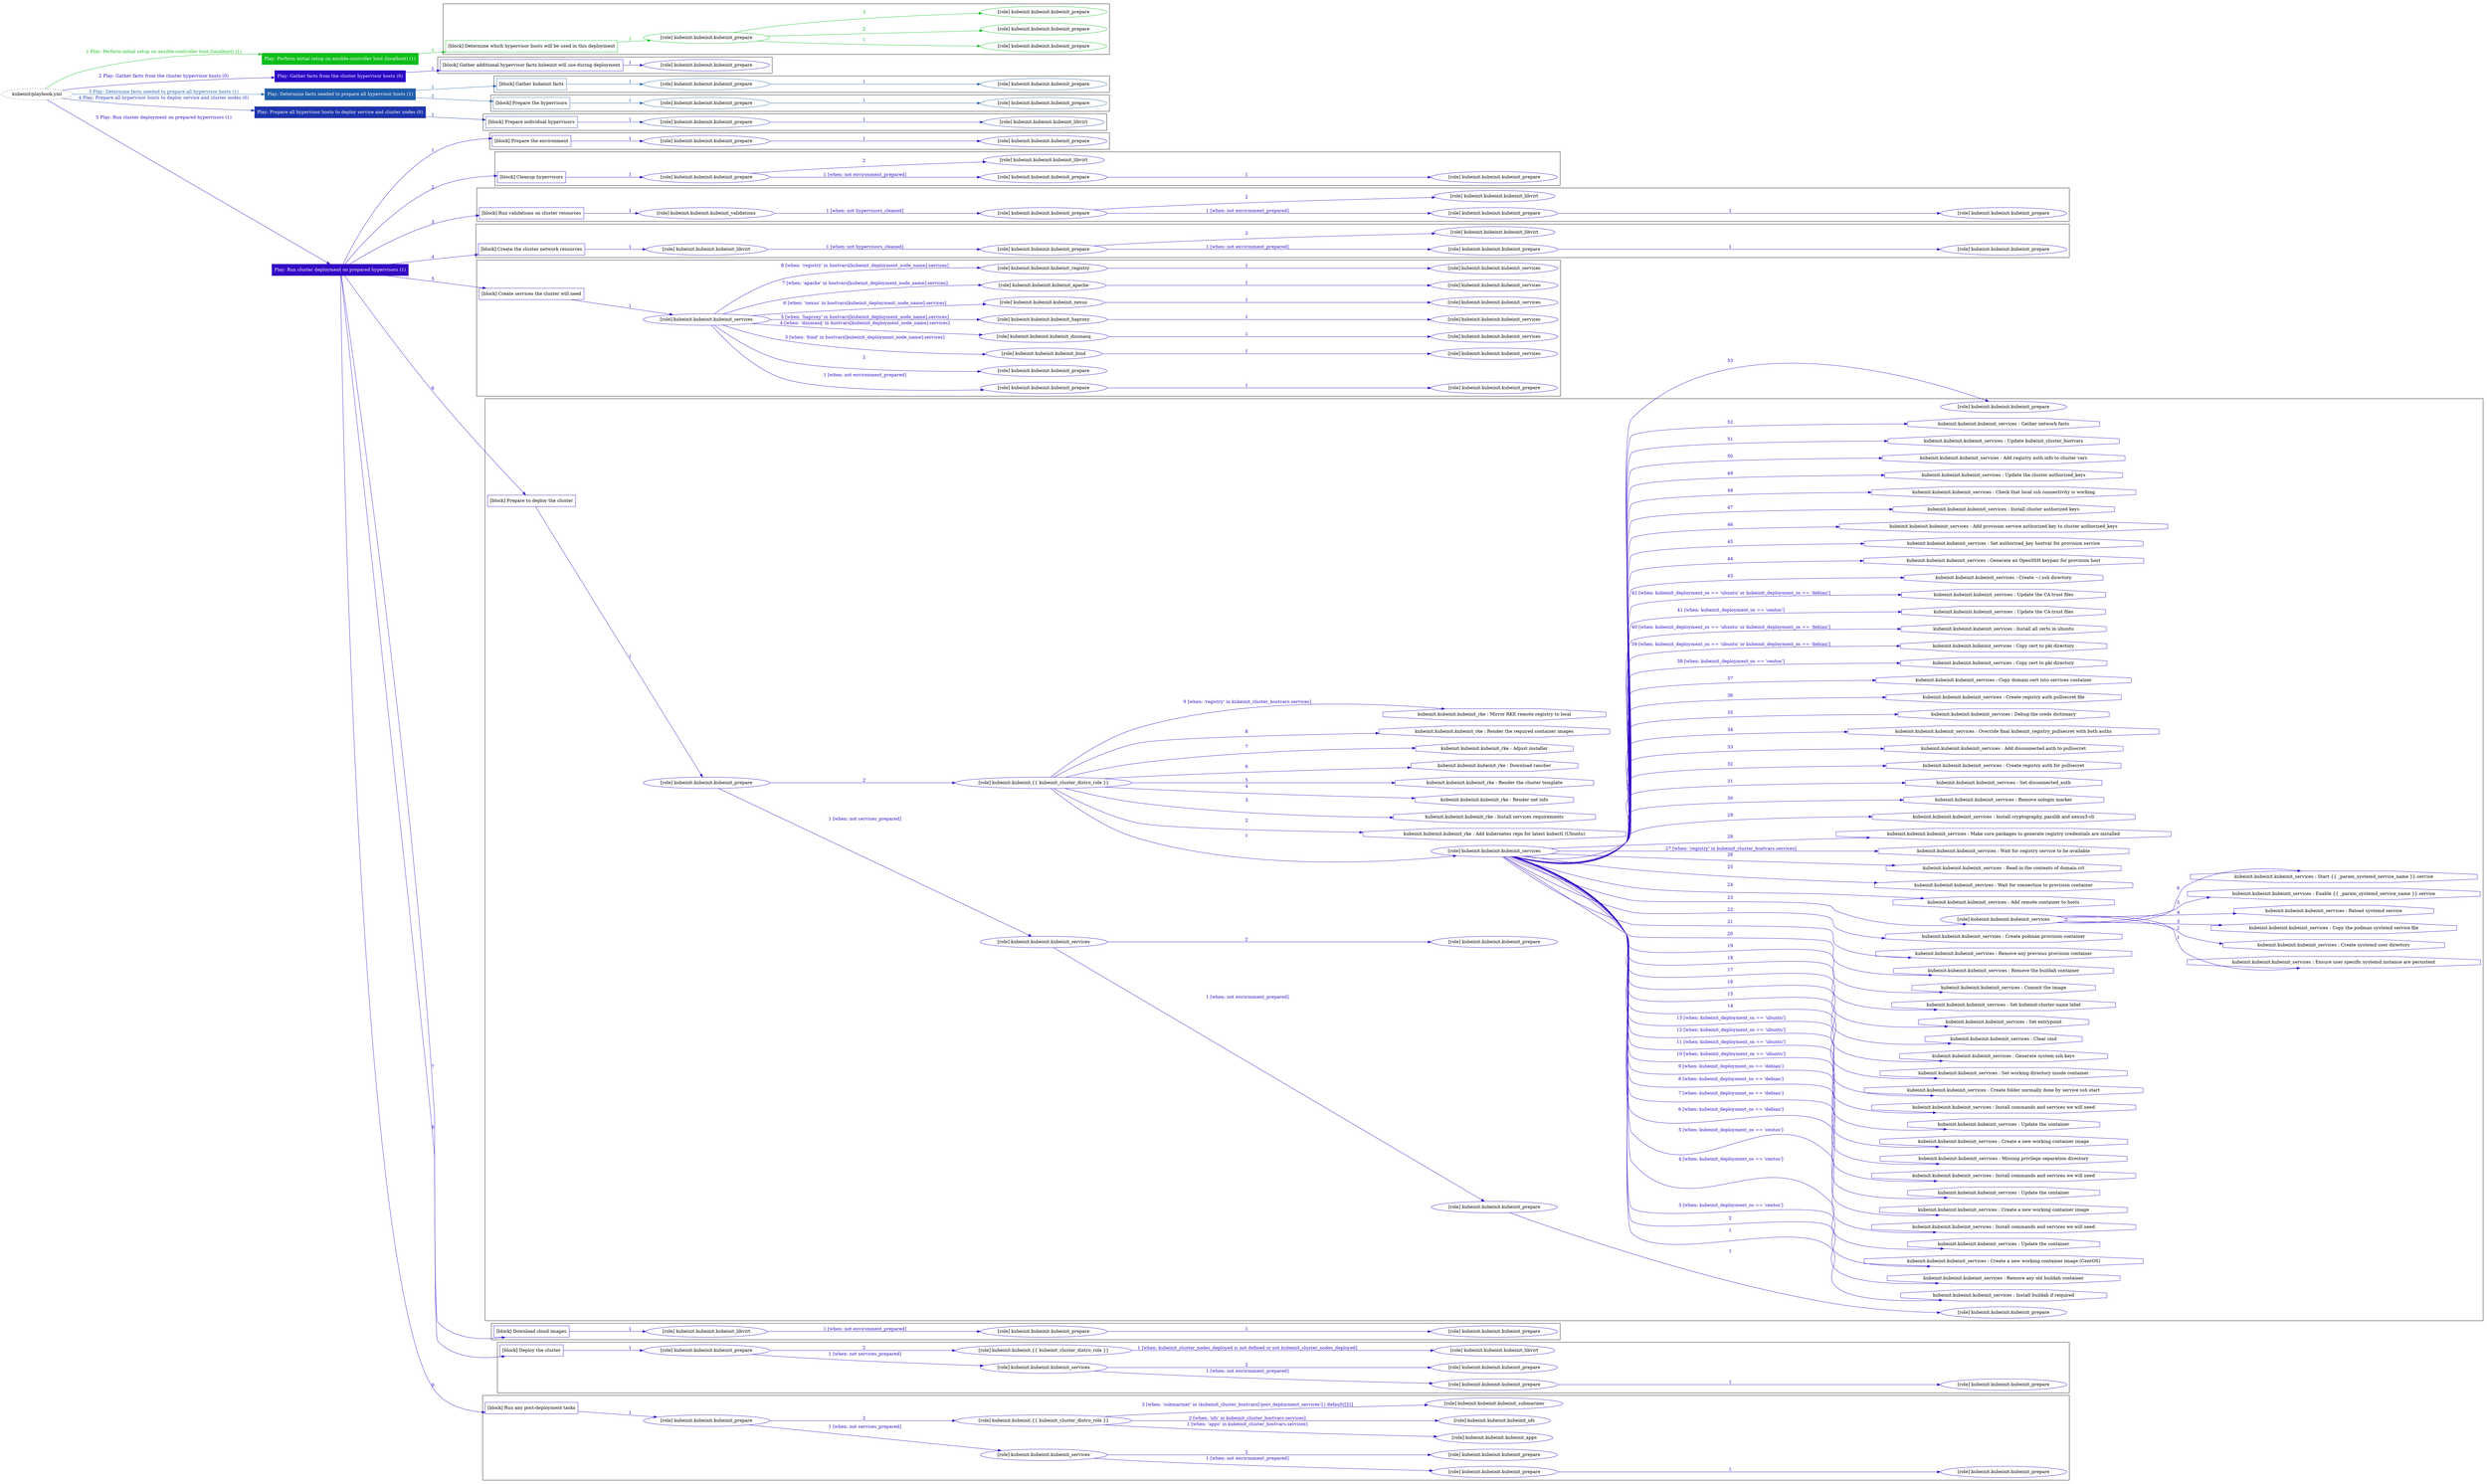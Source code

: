digraph {
	graph [concentrate=true ordering=in rankdir=LR ratio=fill]
	edge [esep=5 sep=10]
	"kubeinit/playbook.yml" [URL="/home/runner/work/kubeinit/kubeinit/kubeinit/playbook.yml" id=playbook_2d365332 style=dotted]
	"kubeinit/playbook.yml" -> play_f4952956 [label="1 Play: Perform initial setup on ansible-controller host (localhost) (1)" color="#0ebe19" fontcolor="#0ebe19" id=edge_playbook_2d365332_play_f4952956 labeltooltip="1 Play: Perform initial setup on ansible-controller host (localhost) (1)" tooltip="1 Play: Perform initial setup on ansible-controller host (localhost) (1)"]
	subgraph "Play: Perform initial setup on ansible-controller host (localhost) (1)" {
		play_f4952956 [label="Play: Perform initial setup on ansible-controller host (localhost) (1)" URL="/home/runner/work/kubeinit/kubeinit/kubeinit/playbook.yml" color="#0ebe19" fontcolor="#ffffff" id=play_f4952956 shape=box style=filled tooltip=localhost]
		play_f4952956 -> block_bd87669b [label=1 color="#0ebe19" fontcolor="#0ebe19" id=edge_1_play_f4952956_block_bd87669b labeltooltip=1 tooltip=1]
		subgraph cluster_block_bd87669b {
			block_bd87669b [label="[block] Determine which hypervisor hosts will be used in this deployment" URL="/home/runner/work/kubeinit/kubeinit/kubeinit/playbook.yml" color="#0ebe19" id=block_bd87669b labeltooltip="Determine which hypervisor hosts will be used in this deployment" shape=box tooltip="Determine which hypervisor hosts will be used in this deployment"]
			block_bd87669b -> role_919c76d2 [label="1 " color="#0ebe19" fontcolor="#0ebe19" id=edge_1_block_bd87669b_role_919c76d2 labeltooltip="1 " tooltip="1 "]
			subgraph "kubeinit.kubeinit.kubeinit_prepare" {
				role_919c76d2 [label="[role] kubeinit.kubeinit.kubeinit_prepare" URL="/home/runner/work/kubeinit/kubeinit/kubeinit/playbook.yml" color="#0ebe19" id=role_919c76d2 tooltip="kubeinit.kubeinit.kubeinit_prepare"]
				role_919c76d2 -> role_4f131fd9 [label="1 " color="#0ebe19" fontcolor="#0ebe19" id=edge_1_role_919c76d2_role_4f131fd9 labeltooltip="1 " tooltip="1 "]
				subgraph "kubeinit.kubeinit.kubeinit_prepare" {
					role_4f131fd9 [label="[role] kubeinit.kubeinit.kubeinit_prepare" URL="/home/runner/.ansible/collections/ansible_collections/kubeinit/kubeinit/roles/kubeinit_prepare/tasks/build_hypervisors_group.yml" color="#0ebe19" id=role_4f131fd9 tooltip="kubeinit.kubeinit.kubeinit_prepare"]
				}
				role_919c76d2 -> role_494bf02e [label="2 " color="#0ebe19" fontcolor="#0ebe19" id=edge_2_role_919c76d2_role_494bf02e labeltooltip="2 " tooltip="2 "]
				subgraph "kubeinit.kubeinit.kubeinit_prepare" {
					role_494bf02e [label="[role] kubeinit.kubeinit.kubeinit_prepare" URL="/home/runner/.ansible/collections/ansible_collections/kubeinit/kubeinit/roles/kubeinit_prepare/tasks/build_hypervisors_group.yml" color="#0ebe19" id=role_494bf02e tooltip="kubeinit.kubeinit.kubeinit_prepare"]
				}
				role_919c76d2 -> role_bffa68d4 [label="3 " color="#0ebe19" fontcolor="#0ebe19" id=edge_3_role_919c76d2_role_bffa68d4 labeltooltip="3 " tooltip="3 "]
				subgraph "kubeinit.kubeinit.kubeinit_prepare" {
					role_bffa68d4 [label="[role] kubeinit.kubeinit.kubeinit_prepare" URL="/home/runner/.ansible/collections/ansible_collections/kubeinit/kubeinit/roles/kubeinit_prepare/tasks/build_hypervisors_group.yml" color="#0ebe19" id=role_bffa68d4 tooltip="kubeinit.kubeinit.kubeinit_prepare"]
				}
			}
		}
	}
	"kubeinit/playbook.yml" -> play_1bb6b29e [label="2 Play: Gather facts from the cluster hypervisor hosts (0)" color="#2c06c6" fontcolor="#2c06c6" id=edge_playbook_2d365332_play_1bb6b29e labeltooltip="2 Play: Gather facts from the cluster hypervisor hosts (0)" tooltip="2 Play: Gather facts from the cluster hypervisor hosts (0)"]
	subgraph "Play: Gather facts from the cluster hypervisor hosts (0)" {
		play_1bb6b29e [label="Play: Gather facts from the cluster hypervisor hosts (0)" URL="/home/runner/work/kubeinit/kubeinit/kubeinit/playbook.yml" color="#2c06c6" fontcolor="#ffffff" id=play_1bb6b29e shape=box style=filled tooltip="Play: Gather facts from the cluster hypervisor hosts (0)"]
		play_1bb6b29e -> block_83487225 [label=1 color="#2c06c6" fontcolor="#2c06c6" id=edge_1_play_1bb6b29e_block_83487225 labeltooltip=1 tooltip=1]
		subgraph cluster_block_83487225 {
			block_83487225 [label="[block] Gather additional hypervisor facts kubeinit will use during deployment" URL="/home/runner/work/kubeinit/kubeinit/kubeinit/playbook.yml" color="#2c06c6" id=block_83487225 labeltooltip="Gather additional hypervisor facts kubeinit will use during deployment" shape=box tooltip="Gather additional hypervisor facts kubeinit will use during deployment"]
			block_83487225 -> role_4976488c [label="1 " color="#2c06c6" fontcolor="#2c06c6" id=edge_1_block_83487225_role_4976488c labeltooltip="1 " tooltip="1 "]
			subgraph "kubeinit.kubeinit.kubeinit_prepare" {
				role_4976488c [label="[role] kubeinit.kubeinit.kubeinit_prepare" URL="/home/runner/work/kubeinit/kubeinit/kubeinit/playbook.yml" color="#2c06c6" id=role_4976488c tooltip="kubeinit.kubeinit.kubeinit_prepare"]
			}
		}
	}
	"kubeinit/playbook.yml" -> play_40b7d942 [label="3 Play: Determine facts needed to prepare all hypervisor hosts (1)" color="#215fab" fontcolor="#215fab" id=edge_playbook_2d365332_play_40b7d942 labeltooltip="3 Play: Determine facts needed to prepare all hypervisor hosts (1)" tooltip="3 Play: Determine facts needed to prepare all hypervisor hosts (1)"]
	subgraph "Play: Determine facts needed to prepare all hypervisor hosts (1)" {
		play_40b7d942 [label="Play: Determine facts needed to prepare all hypervisor hosts (1)" URL="/home/runner/work/kubeinit/kubeinit/kubeinit/playbook.yml" color="#215fab" fontcolor="#ffffff" id=play_40b7d942 shape=box style=filled tooltip=localhost]
		play_40b7d942 -> block_2fc1cd1f [label=1 color="#215fab" fontcolor="#215fab" id=edge_1_play_40b7d942_block_2fc1cd1f labeltooltip=1 tooltip=1]
		subgraph cluster_block_2fc1cd1f {
			block_2fc1cd1f [label="[block] Gather kubeinit facts" URL="/home/runner/work/kubeinit/kubeinit/kubeinit/playbook.yml" color="#215fab" id=block_2fc1cd1f labeltooltip="Gather kubeinit facts" shape=box tooltip="Gather kubeinit facts"]
			block_2fc1cd1f -> role_d7b8450b [label="1 " color="#215fab" fontcolor="#215fab" id=edge_1_block_2fc1cd1f_role_d7b8450b labeltooltip="1 " tooltip="1 "]
			subgraph "kubeinit.kubeinit.kubeinit_prepare" {
				role_d7b8450b [label="[role] kubeinit.kubeinit.kubeinit_prepare" URL="/home/runner/work/kubeinit/kubeinit/kubeinit/playbook.yml" color="#215fab" id=role_d7b8450b tooltip="kubeinit.kubeinit.kubeinit_prepare"]
				role_d7b8450b -> role_b6db6276 [label="1 " color="#215fab" fontcolor="#215fab" id=edge_1_role_d7b8450b_role_b6db6276 labeltooltip="1 " tooltip="1 "]
				subgraph "kubeinit.kubeinit.kubeinit_prepare" {
					role_b6db6276 [label="[role] kubeinit.kubeinit.kubeinit_prepare" URL="/home/runner/.ansible/collections/ansible_collections/kubeinit/kubeinit/roles/kubeinit_prepare/tasks/gather_kubeinit_facts.yml" color="#215fab" id=role_b6db6276 tooltip="kubeinit.kubeinit.kubeinit_prepare"]
				}
			}
		}
		play_40b7d942 -> block_762bdeea [label=2 color="#215fab" fontcolor="#215fab" id=edge_2_play_40b7d942_block_762bdeea labeltooltip=2 tooltip=2]
		subgraph cluster_block_762bdeea {
			block_762bdeea [label="[block] Prepare the hypervisors" URL="/home/runner/work/kubeinit/kubeinit/kubeinit/playbook.yml" color="#215fab" id=block_762bdeea labeltooltip="Prepare the hypervisors" shape=box tooltip="Prepare the hypervisors"]
			block_762bdeea -> role_06b48546 [label="1 " color="#215fab" fontcolor="#215fab" id=edge_1_block_762bdeea_role_06b48546 labeltooltip="1 " tooltip="1 "]
			subgraph "kubeinit.kubeinit.kubeinit_prepare" {
				role_06b48546 [label="[role] kubeinit.kubeinit.kubeinit_prepare" URL="/home/runner/work/kubeinit/kubeinit/kubeinit/playbook.yml" color="#215fab" id=role_06b48546 tooltip="kubeinit.kubeinit.kubeinit_prepare"]
				role_06b48546 -> role_d6fa284d [label="1 " color="#215fab" fontcolor="#215fab" id=edge_1_role_06b48546_role_d6fa284d labeltooltip="1 " tooltip="1 "]
				subgraph "kubeinit.kubeinit.kubeinit_prepare" {
					role_d6fa284d [label="[role] kubeinit.kubeinit.kubeinit_prepare" URL="/home/runner/.ansible/collections/ansible_collections/kubeinit/kubeinit/roles/kubeinit_prepare/tasks/gather_kubeinit_facts.yml" color="#215fab" id=role_d6fa284d tooltip="kubeinit.kubeinit.kubeinit_prepare"]
				}
			}
		}
	}
	"kubeinit/playbook.yml" -> play_11df8e11 [label="4 Play: Prepare all hypervisor hosts to deploy service and cluster nodes (0)" color="#1e34ae" fontcolor="#1e34ae" id=edge_playbook_2d365332_play_11df8e11 labeltooltip="4 Play: Prepare all hypervisor hosts to deploy service and cluster nodes (0)" tooltip="4 Play: Prepare all hypervisor hosts to deploy service and cluster nodes (0)"]
	subgraph "Play: Prepare all hypervisor hosts to deploy service and cluster nodes (0)" {
		play_11df8e11 [label="Play: Prepare all hypervisor hosts to deploy service and cluster nodes (0)" URL="/home/runner/work/kubeinit/kubeinit/kubeinit/playbook.yml" color="#1e34ae" fontcolor="#ffffff" id=play_11df8e11 shape=box style=filled tooltip="Play: Prepare all hypervisor hosts to deploy service and cluster nodes (0)"]
		play_11df8e11 -> block_4c26af59 [label=1 color="#1e34ae" fontcolor="#1e34ae" id=edge_1_play_11df8e11_block_4c26af59 labeltooltip=1 tooltip=1]
		subgraph cluster_block_4c26af59 {
			block_4c26af59 [label="[block] Prepare individual hypervisors" URL="/home/runner/work/kubeinit/kubeinit/kubeinit/playbook.yml" color="#1e34ae" id=block_4c26af59 labeltooltip="Prepare individual hypervisors" shape=box tooltip="Prepare individual hypervisors"]
			block_4c26af59 -> role_4edd9435 [label="1 " color="#1e34ae" fontcolor="#1e34ae" id=edge_1_block_4c26af59_role_4edd9435 labeltooltip="1 " tooltip="1 "]
			subgraph "kubeinit.kubeinit.kubeinit_prepare" {
				role_4edd9435 [label="[role] kubeinit.kubeinit.kubeinit_prepare" URL="/home/runner/work/kubeinit/kubeinit/kubeinit/playbook.yml" color="#1e34ae" id=role_4edd9435 tooltip="kubeinit.kubeinit.kubeinit_prepare"]
				role_4edd9435 -> role_865d9915 [label="1 " color="#1e34ae" fontcolor="#1e34ae" id=edge_1_role_4edd9435_role_865d9915 labeltooltip="1 " tooltip="1 "]
				subgraph "kubeinit.kubeinit.kubeinit_libvirt" {
					role_865d9915 [label="[role] kubeinit.kubeinit.kubeinit_libvirt" URL="/home/runner/.ansible/collections/ansible_collections/kubeinit/kubeinit/roles/kubeinit_prepare/tasks/prepare_hypervisor.yml" color="#1e34ae" id=role_865d9915 tooltip="kubeinit.kubeinit.kubeinit_libvirt"]
				}
			}
		}
	}
	"kubeinit/playbook.yml" -> play_718b2960 [label="5 Play: Run cluster deployment on prepared hypervisors (1)" color="#3208c4" fontcolor="#3208c4" id=edge_playbook_2d365332_play_718b2960 labeltooltip="5 Play: Run cluster deployment on prepared hypervisors (1)" tooltip="5 Play: Run cluster deployment on prepared hypervisors (1)"]
	subgraph "Play: Run cluster deployment on prepared hypervisors (1)" {
		play_718b2960 [label="Play: Run cluster deployment on prepared hypervisors (1)" URL="/home/runner/work/kubeinit/kubeinit/kubeinit/playbook.yml" color="#3208c4" fontcolor="#ffffff" id=play_718b2960 shape=box style=filled tooltip=localhost]
		play_718b2960 -> block_3a178b38 [label=1 color="#3208c4" fontcolor="#3208c4" id=edge_1_play_718b2960_block_3a178b38 labeltooltip=1 tooltip=1]
		subgraph cluster_block_3a178b38 {
			block_3a178b38 [label="[block] Prepare the environment" URL="/home/runner/work/kubeinit/kubeinit/kubeinit/playbook.yml" color="#3208c4" id=block_3a178b38 labeltooltip="Prepare the environment" shape=box tooltip="Prepare the environment"]
			block_3a178b38 -> role_7ea69182 [label="1 " color="#3208c4" fontcolor="#3208c4" id=edge_1_block_3a178b38_role_7ea69182 labeltooltip="1 " tooltip="1 "]
			subgraph "kubeinit.kubeinit.kubeinit_prepare" {
				role_7ea69182 [label="[role] kubeinit.kubeinit.kubeinit_prepare" URL="/home/runner/work/kubeinit/kubeinit/kubeinit/playbook.yml" color="#3208c4" id=role_7ea69182 tooltip="kubeinit.kubeinit.kubeinit_prepare"]
				role_7ea69182 -> role_af6f2499 [label="1 " color="#3208c4" fontcolor="#3208c4" id=edge_1_role_7ea69182_role_af6f2499 labeltooltip="1 " tooltip="1 "]
				subgraph "kubeinit.kubeinit.kubeinit_prepare" {
					role_af6f2499 [label="[role] kubeinit.kubeinit.kubeinit_prepare" URL="/home/runner/.ansible/collections/ansible_collections/kubeinit/kubeinit/roles/kubeinit_prepare/tasks/gather_kubeinit_facts.yml" color="#3208c4" id=role_af6f2499 tooltip="kubeinit.kubeinit.kubeinit_prepare"]
				}
			}
		}
		play_718b2960 -> block_53b680b4 [label=2 color="#3208c4" fontcolor="#3208c4" id=edge_2_play_718b2960_block_53b680b4 labeltooltip=2 tooltip=2]
		subgraph cluster_block_53b680b4 {
			block_53b680b4 [label="[block] Cleanup hypervisors" URL="/home/runner/work/kubeinit/kubeinit/kubeinit/playbook.yml" color="#3208c4" id=block_53b680b4 labeltooltip="Cleanup hypervisors" shape=box tooltip="Cleanup hypervisors"]
			block_53b680b4 -> role_059b05bc [label="1 " color="#3208c4" fontcolor="#3208c4" id=edge_1_block_53b680b4_role_059b05bc labeltooltip="1 " tooltip="1 "]
			subgraph "kubeinit.kubeinit.kubeinit_prepare" {
				role_059b05bc [label="[role] kubeinit.kubeinit.kubeinit_prepare" URL="/home/runner/work/kubeinit/kubeinit/kubeinit/playbook.yml" color="#3208c4" id=role_059b05bc tooltip="kubeinit.kubeinit.kubeinit_prepare"]
				role_059b05bc -> role_20c42ff5 [label="1 [when: not environment_prepared]" color="#3208c4" fontcolor="#3208c4" id=edge_1_role_059b05bc_role_20c42ff5 labeltooltip="1 [when: not environment_prepared]" tooltip="1 [when: not environment_prepared]"]
				subgraph "kubeinit.kubeinit.kubeinit_prepare" {
					role_20c42ff5 [label="[role] kubeinit.kubeinit.kubeinit_prepare" URL="/home/runner/.ansible/collections/ansible_collections/kubeinit/kubeinit/roles/kubeinit_prepare/tasks/cleanup_hypervisors.yml" color="#3208c4" id=role_20c42ff5 tooltip="kubeinit.kubeinit.kubeinit_prepare"]
					role_20c42ff5 -> role_cb598937 [label="1 " color="#3208c4" fontcolor="#3208c4" id=edge_1_role_20c42ff5_role_cb598937 labeltooltip="1 " tooltip="1 "]
					subgraph "kubeinit.kubeinit.kubeinit_prepare" {
						role_cb598937 [label="[role] kubeinit.kubeinit.kubeinit_prepare" URL="/home/runner/.ansible/collections/ansible_collections/kubeinit/kubeinit/roles/kubeinit_prepare/tasks/gather_kubeinit_facts.yml" color="#3208c4" id=role_cb598937 tooltip="kubeinit.kubeinit.kubeinit_prepare"]
					}
				}
				role_059b05bc -> role_14be8b51 [label="2 " color="#3208c4" fontcolor="#3208c4" id=edge_2_role_059b05bc_role_14be8b51 labeltooltip="2 " tooltip="2 "]
				subgraph "kubeinit.kubeinit.kubeinit_libvirt" {
					role_14be8b51 [label="[role] kubeinit.kubeinit.kubeinit_libvirt" URL="/home/runner/.ansible/collections/ansible_collections/kubeinit/kubeinit/roles/kubeinit_prepare/tasks/cleanup_hypervisors.yml" color="#3208c4" id=role_14be8b51 tooltip="kubeinit.kubeinit.kubeinit_libvirt"]
				}
			}
		}
		play_718b2960 -> block_a1ed92fc [label=3 color="#3208c4" fontcolor="#3208c4" id=edge_3_play_718b2960_block_a1ed92fc labeltooltip=3 tooltip=3]
		subgraph cluster_block_a1ed92fc {
			block_a1ed92fc [label="[block] Run validations on cluster resources" URL="/home/runner/work/kubeinit/kubeinit/kubeinit/playbook.yml" color="#3208c4" id=block_a1ed92fc labeltooltip="Run validations on cluster resources" shape=box tooltip="Run validations on cluster resources"]
			block_a1ed92fc -> role_99372aee [label="1 " color="#3208c4" fontcolor="#3208c4" id=edge_1_block_a1ed92fc_role_99372aee labeltooltip="1 " tooltip="1 "]
			subgraph "kubeinit.kubeinit.kubeinit_validations" {
				role_99372aee [label="[role] kubeinit.kubeinit.kubeinit_validations" URL="/home/runner/work/kubeinit/kubeinit/kubeinit/playbook.yml" color="#3208c4" id=role_99372aee tooltip="kubeinit.kubeinit.kubeinit_validations"]
				role_99372aee -> role_dc44c5ed [label="1 [when: not hypervisors_cleaned]" color="#3208c4" fontcolor="#3208c4" id=edge_1_role_99372aee_role_dc44c5ed labeltooltip="1 [when: not hypervisors_cleaned]" tooltip="1 [when: not hypervisors_cleaned]"]
				subgraph "kubeinit.kubeinit.kubeinit_prepare" {
					role_dc44c5ed [label="[role] kubeinit.kubeinit.kubeinit_prepare" URL="/home/runner/.ansible/collections/ansible_collections/kubeinit/kubeinit/roles/kubeinit_validations/tasks/main.yml" color="#3208c4" id=role_dc44c5ed tooltip="kubeinit.kubeinit.kubeinit_prepare"]
					role_dc44c5ed -> role_773b84c7 [label="1 [when: not environment_prepared]" color="#3208c4" fontcolor="#3208c4" id=edge_1_role_dc44c5ed_role_773b84c7 labeltooltip="1 [when: not environment_prepared]" tooltip="1 [when: not environment_prepared]"]
					subgraph "kubeinit.kubeinit.kubeinit_prepare" {
						role_773b84c7 [label="[role] kubeinit.kubeinit.kubeinit_prepare" URL="/home/runner/.ansible/collections/ansible_collections/kubeinit/kubeinit/roles/kubeinit_prepare/tasks/cleanup_hypervisors.yml" color="#3208c4" id=role_773b84c7 tooltip="kubeinit.kubeinit.kubeinit_prepare"]
						role_773b84c7 -> role_f6819fda [label="1 " color="#3208c4" fontcolor="#3208c4" id=edge_1_role_773b84c7_role_f6819fda labeltooltip="1 " tooltip="1 "]
						subgraph "kubeinit.kubeinit.kubeinit_prepare" {
							role_f6819fda [label="[role] kubeinit.kubeinit.kubeinit_prepare" URL="/home/runner/.ansible/collections/ansible_collections/kubeinit/kubeinit/roles/kubeinit_prepare/tasks/gather_kubeinit_facts.yml" color="#3208c4" id=role_f6819fda tooltip="kubeinit.kubeinit.kubeinit_prepare"]
						}
					}
					role_dc44c5ed -> role_bdf6f4aa [label="2 " color="#3208c4" fontcolor="#3208c4" id=edge_2_role_dc44c5ed_role_bdf6f4aa labeltooltip="2 " tooltip="2 "]
					subgraph "kubeinit.kubeinit.kubeinit_libvirt" {
						role_bdf6f4aa [label="[role] kubeinit.kubeinit.kubeinit_libvirt" URL="/home/runner/.ansible/collections/ansible_collections/kubeinit/kubeinit/roles/kubeinit_prepare/tasks/cleanup_hypervisors.yml" color="#3208c4" id=role_bdf6f4aa tooltip="kubeinit.kubeinit.kubeinit_libvirt"]
					}
				}
			}
		}
		play_718b2960 -> block_7c5ac17a [label=4 color="#3208c4" fontcolor="#3208c4" id=edge_4_play_718b2960_block_7c5ac17a labeltooltip=4 tooltip=4]
		subgraph cluster_block_7c5ac17a {
			block_7c5ac17a [label="[block] Create the cluster network resources" URL="/home/runner/work/kubeinit/kubeinit/kubeinit/playbook.yml" color="#3208c4" id=block_7c5ac17a labeltooltip="Create the cluster network resources" shape=box tooltip="Create the cluster network resources"]
			block_7c5ac17a -> role_cee1f602 [label="1 " color="#3208c4" fontcolor="#3208c4" id=edge_1_block_7c5ac17a_role_cee1f602 labeltooltip="1 " tooltip="1 "]
			subgraph "kubeinit.kubeinit.kubeinit_libvirt" {
				role_cee1f602 [label="[role] kubeinit.kubeinit.kubeinit_libvirt" URL="/home/runner/work/kubeinit/kubeinit/kubeinit/playbook.yml" color="#3208c4" id=role_cee1f602 tooltip="kubeinit.kubeinit.kubeinit_libvirt"]
				role_cee1f602 -> role_251ea3dc [label="1 [when: not hypervisors_cleaned]" color="#3208c4" fontcolor="#3208c4" id=edge_1_role_cee1f602_role_251ea3dc labeltooltip="1 [when: not hypervisors_cleaned]" tooltip="1 [when: not hypervisors_cleaned]"]
				subgraph "kubeinit.kubeinit.kubeinit_prepare" {
					role_251ea3dc [label="[role] kubeinit.kubeinit.kubeinit_prepare" URL="/home/runner/.ansible/collections/ansible_collections/kubeinit/kubeinit/roles/kubeinit_libvirt/tasks/create_network.yml" color="#3208c4" id=role_251ea3dc tooltip="kubeinit.kubeinit.kubeinit_prepare"]
					role_251ea3dc -> role_e4c04563 [label="1 [when: not environment_prepared]" color="#3208c4" fontcolor="#3208c4" id=edge_1_role_251ea3dc_role_e4c04563 labeltooltip="1 [when: not environment_prepared]" tooltip="1 [when: not environment_prepared]"]
					subgraph "kubeinit.kubeinit.kubeinit_prepare" {
						role_e4c04563 [label="[role] kubeinit.kubeinit.kubeinit_prepare" URL="/home/runner/.ansible/collections/ansible_collections/kubeinit/kubeinit/roles/kubeinit_prepare/tasks/cleanup_hypervisors.yml" color="#3208c4" id=role_e4c04563 tooltip="kubeinit.kubeinit.kubeinit_prepare"]
						role_e4c04563 -> role_761c2ff3 [label="1 " color="#3208c4" fontcolor="#3208c4" id=edge_1_role_e4c04563_role_761c2ff3 labeltooltip="1 " tooltip="1 "]
						subgraph "kubeinit.kubeinit.kubeinit_prepare" {
							role_761c2ff3 [label="[role] kubeinit.kubeinit.kubeinit_prepare" URL="/home/runner/.ansible/collections/ansible_collections/kubeinit/kubeinit/roles/kubeinit_prepare/tasks/gather_kubeinit_facts.yml" color="#3208c4" id=role_761c2ff3 tooltip="kubeinit.kubeinit.kubeinit_prepare"]
						}
					}
					role_251ea3dc -> role_beaedc78 [label="2 " color="#3208c4" fontcolor="#3208c4" id=edge_2_role_251ea3dc_role_beaedc78 labeltooltip="2 " tooltip="2 "]
					subgraph "kubeinit.kubeinit.kubeinit_libvirt" {
						role_beaedc78 [label="[role] kubeinit.kubeinit.kubeinit_libvirt" URL="/home/runner/.ansible/collections/ansible_collections/kubeinit/kubeinit/roles/kubeinit_prepare/tasks/cleanup_hypervisors.yml" color="#3208c4" id=role_beaedc78 tooltip="kubeinit.kubeinit.kubeinit_libvirt"]
					}
				}
			}
		}
		play_718b2960 -> block_6b06c8e8 [label=5 color="#3208c4" fontcolor="#3208c4" id=edge_5_play_718b2960_block_6b06c8e8 labeltooltip=5 tooltip=5]
		subgraph cluster_block_6b06c8e8 {
			block_6b06c8e8 [label="[block] Create services the cluster will need" URL="/home/runner/work/kubeinit/kubeinit/kubeinit/playbook.yml" color="#3208c4" id=block_6b06c8e8 labeltooltip="Create services the cluster will need" shape=box tooltip="Create services the cluster will need"]
			block_6b06c8e8 -> role_c1e2af72 [label="1 " color="#3208c4" fontcolor="#3208c4" id=edge_1_block_6b06c8e8_role_c1e2af72 labeltooltip="1 " tooltip="1 "]
			subgraph "kubeinit.kubeinit.kubeinit_services" {
				role_c1e2af72 [label="[role] kubeinit.kubeinit.kubeinit_services" URL="/home/runner/work/kubeinit/kubeinit/kubeinit/playbook.yml" color="#3208c4" id=role_c1e2af72 tooltip="kubeinit.kubeinit.kubeinit_services"]
				role_c1e2af72 -> role_f8bea39b [label="1 [when: not environment_prepared]" color="#3208c4" fontcolor="#3208c4" id=edge_1_role_c1e2af72_role_f8bea39b labeltooltip="1 [when: not environment_prepared]" tooltip="1 [when: not environment_prepared]"]
				subgraph "kubeinit.kubeinit.kubeinit_prepare" {
					role_f8bea39b [label="[role] kubeinit.kubeinit.kubeinit_prepare" URL="/home/runner/.ansible/collections/ansible_collections/kubeinit/kubeinit/roles/kubeinit_services/tasks/main.yml" color="#3208c4" id=role_f8bea39b tooltip="kubeinit.kubeinit.kubeinit_prepare"]
					role_f8bea39b -> role_fdb9680b [label="1 " color="#3208c4" fontcolor="#3208c4" id=edge_1_role_f8bea39b_role_fdb9680b labeltooltip="1 " tooltip="1 "]
					subgraph "kubeinit.kubeinit.kubeinit_prepare" {
						role_fdb9680b [label="[role] kubeinit.kubeinit.kubeinit_prepare" URL="/home/runner/.ansible/collections/ansible_collections/kubeinit/kubeinit/roles/kubeinit_prepare/tasks/gather_kubeinit_facts.yml" color="#3208c4" id=role_fdb9680b tooltip="kubeinit.kubeinit.kubeinit_prepare"]
					}
				}
				role_c1e2af72 -> role_bf34a1d3 [label="2 " color="#3208c4" fontcolor="#3208c4" id=edge_2_role_c1e2af72_role_bf34a1d3 labeltooltip="2 " tooltip="2 "]
				subgraph "kubeinit.kubeinit.kubeinit_prepare" {
					role_bf34a1d3 [label="[role] kubeinit.kubeinit.kubeinit_prepare" URL="/home/runner/.ansible/collections/ansible_collections/kubeinit/kubeinit/roles/kubeinit_services/tasks/00_create_service_pod.yml" color="#3208c4" id=role_bf34a1d3 tooltip="kubeinit.kubeinit.kubeinit_prepare"]
				}
				role_c1e2af72 -> role_f13f37a0 [label="3 [when: 'bind' in hostvars[kubeinit_deployment_node_name].services]" color="#3208c4" fontcolor="#3208c4" id=edge_3_role_c1e2af72_role_f13f37a0 labeltooltip="3 [when: 'bind' in hostvars[kubeinit_deployment_node_name].services]" tooltip="3 [when: 'bind' in hostvars[kubeinit_deployment_node_name].services]"]
				subgraph "kubeinit.kubeinit.kubeinit_bind" {
					role_f13f37a0 [label="[role] kubeinit.kubeinit.kubeinit_bind" URL="/home/runner/.ansible/collections/ansible_collections/kubeinit/kubeinit/roles/kubeinit_services/tasks/start_services_containers.yml" color="#3208c4" id=role_f13f37a0 tooltip="kubeinit.kubeinit.kubeinit_bind"]
					role_f13f37a0 -> role_821ad2b3 [label="1 " color="#3208c4" fontcolor="#3208c4" id=edge_1_role_f13f37a0_role_821ad2b3 labeltooltip="1 " tooltip="1 "]
					subgraph "kubeinit.kubeinit.kubeinit_services" {
						role_821ad2b3 [label="[role] kubeinit.kubeinit.kubeinit_services" URL="/home/runner/.ansible/collections/ansible_collections/kubeinit/kubeinit/roles/kubeinit_bind/tasks/main.yml" color="#3208c4" id=role_821ad2b3 tooltip="kubeinit.kubeinit.kubeinit_services"]
					}
				}
				role_c1e2af72 -> role_e934306f [label="4 [when: 'dnsmasq' in hostvars[kubeinit_deployment_node_name].services]" color="#3208c4" fontcolor="#3208c4" id=edge_4_role_c1e2af72_role_e934306f labeltooltip="4 [when: 'dnsmasq' in hostvars[kubeinit_deployment_node_name].services]" tooltip="4 [when: 'dnsmasq' in hostvars[kubeinit_deployment_node_name].services]"]
				subgraph "kubeinit.kubeinit.kubeinit_dnsmasq" {
					role_e934306f [label="[role] kubeinit.kubeinit.kubeinit_dnsmasq" URL="/home/runner/.ansible/collections/ansible_collections/kubeinit/kubeinit/roles/kubeinit_services/tasks/start_services_containers.yml" color="#3208c4" id=role_e934306f tooltip="kubeinit.kubeinit.kubeinit_dnsmasq"]
					role_e934306f -> role_f34ac188 [label="1 " color="#3208c4" fontcolor="#3208c4" id=edge_1_role_e934306f_role_f34ac188 labeltooltip="1 " tooltip="1 "]
					subgraph "kubeinit.kubeinit.kubeinit_services" {
						role_f34ac188 [label="[role] kubeinit.kubeinit.kubeinit_services" URL="/home/runner/.ansible/collections/ansible_collections/kubeinit/kubeinit/roles/kubeinit_dnsmasq/tasks/main.yml" color="#3208c4" id=role_f34ac188 tooltip="kubeinit.kubeinit.kubeinit_services"]
					}
				}
				role_c1e2af72 -> role_fce0a6fc [label="5 [when: 'haproxy' in hostvars[kubeinit_deployment_node_name].services]" color="#3208c4" fontcolor="#3208c4" id=edge_5_role_c1e2af72_role_fce0a6fc labeltooltip="5 [when: 'haproxy' in hostvars[kubeinit_deployment_node_name].services]" tooltip="5 [when: 'haproxy' in hostvars[kubeinit_deployment_node_name].services]"]
				subgraph "kubeinit.kubeinit.kubeinit_haproxy" {
					role_fce0a6fc [label="[role] kubeinit.kubeinit.kubeinit_haproxy" URL="/home/runner/.ansible/collections/ansible_collections/kubeinit/kubeinit/roles/kubeinit_services/tasks/start_services_containers.yml" color="#3208c4" id=role_fce0a6fc tooltip="kubeinit.kubeinit.kubeinit_haproxy"]
					role_fce0a6fc -> role_59fccff8 [label="1 " color="#3208c4" fontcolor="#3208c4" id=edge_1_role_fce0a6fc_role_59fccff8 labeltooltip="1 " tooltip="1 "]
					subgraph "kubeinit.kubeinit.kubeinit_services" {
						role_59fccff8 [label="[role] kubeinit.kubeinit.kubeinit_services" URL="/home/runner/.ansible/collections/ansible_collections/kubeinit/kubeinit/roles/kubeinit_haproxy/tasks/main.yml" color="#3208c4" id=role_59fccff8 tooltip="kubeinit.kubeinit.kubeinit_services"]
					}
				}
				role_c1e2af72 -> role_61b86efc [label="6 [when: 'nexus' in hostvars[kubeinit_deployment_node_name].services]" color="#3208c4" fontcolor="#3208c4" id=edge_6_role_c1e2af72_role_61b86efc labeltooltip="6 [when: 'nexus' in hostvars[kubeinit_deployment_node_name].services]" tooltip="6 [when: 'nexus' in hostvars[kubeinit_deployment_node_name].services]"]
				subgraph "kubeinit.kubeinit.kubeinit_nexus" {
					role_61b86efc [label="[role] kubeinit.kubeinit.kubeinit_nexus" URL="/home/runner/.ansible/collections/ansible_collections/kubeinit/kubeinit/roles/kubeinit_services/tasks/start_services_containers.yml" color="#3208c4" id=role_61b86efc tooltip="kubeinit.kubeinit.kubeinit_nexus"]
					role_61b86efc -> role_29f95684 [label="1 " color="#3208c4" fontcolor="#3208c4" id=edge_1_role_61b86efc_role_29f95684 labeltooltip="1 " tooltip="1 "]
					subgraph "kubeinit.kubeinit.kubeinit_services" {
						role_29f95684 [label="[role] kubeinit.kubeinit.kubeinit_services" URL="/home/runner/.ansible/collections/ansible_collections/kubeinit/kubeinit/roles/kubeinit_nexus/tasks/main.yml" color="#3208c4" id=role_29f95684 tooltip="kubeinit.kubeinit.kubeinit_services"]
					}
				}
				role_c1e2af72 -> role_c8599a01 [label="7 [when: 'apache' in hostvars[kubeinit_deployment_node_name].services]" color="#3208c4" fontcolor="#3208c4" id=edge_7_role_c1e2af72_role_c8599a01 labeltooltip="7 [when: 'apache' in hostvars[kubeinit_deployment_node_name].services]" tooltip="7 [when: 'apache' in hostvars[kubeinit_deployment_node_name].services]"]
				subgraph "kubeinit.kubeinit.kubeinit_apache" {
					role_c8599a01 [label="[role] kubeinit.kubeinit.kubeinit_apache" URL="/home/runner/.ansible/collections/ansible_collections/kubeinit/kubeinit/roles/kubeinit_services/tasks/start_services_containers.yml" color="#3208c4" id=role_c8599a01 tooltip="kubeinit.kubeinit.kubeinit_apache"]
					role_c8599a01 -> role_b5f7d4ac [label="1 " color="#3208c4" fontcolor="#3208c4" id=edge_1_role_c8599a01_role_b5f7d4ac labeltooltip="1 " tooltip="1 "]
					subgraph "kubeinit.kubeinit.kubeinit_services" {
						role_b5f7d4ac [label="[role] kubeinit.kubeinit.kubeinit_services" URL="/home/runner/.ansible/collections/ansible_collections/kubeinit/kubeinit/roles/kubeinit_apache/tasks/main.yml" color="#3208c4" id=role_b5f7d4ac tooltip="kubeinit.kubeinit.kubeinit_services"]
					}
				}
				role_c1e2af72 -> role_b0c110c4 [label="8 [when: 'registry' in hostvars[kubeinit_deployment_node_name].services]" color="#3208c4" fontcolor="#3208c4" id=edge_8_role_c1e2af72_role_b0c110c4 labeltooltip="8 [when: 'registry' in hostvars[kubeinit_deployment_node_name].services]" tooltip="8 [when: 'registry' in hostvars[kubeinit_deployment_node_name].services]"]
				subgraph "kubeinit.kubeinit.kubeinit_registry" {
					role_b0c110c4 [label="[role] kubeinit.kubeinit.kubeinit_registry" URL="/home/runner/.ansible/collections/ansible_collections/kubeinit/kubeinit/roles/kubeinit_services/tasks/start_services_containers.yml" color="#3208c4" id=role_b0c110c4 tooltip="kubeinit.kubeinit.kubeinit_registry"]
					role_b0c110c4 -> role_81e1989e [label="1 " color="#3208c4" fontcolor="#3208c4" id=edge_1_role_b0c110c4_role_81e1989e labeltooltip="1 " tooltip="1 "]
					subgraph "kubeinit.kubeinit.kubeinit_services" {
						role_81e1989e [label="[role] kubeinit.kubeinit.kubeinit_services" URL="/home/runner/.ansible/collections/ansible_collections/kubeinit/kubeinit/roles/kubeinit_registry/tasks/main.yml" color="#3208c4" id=role_81e1989e tooltip="kubeinit.kubeinit.kubeinit_services"]
					}
				}
			}
		}
		play_718b2960 -> block_a186f768 [label=6 color="#3208c4" fontcolor="#3208c4" id=edge_6_play_718b2960_block_a186f768 labeltooltip=6 tooltip=6]
		subgraph cluster_block_a186f768 {
			block_a186f768 [label="[block] Prepare to deploy the cluster" URL="/home/runner/work/kubeinit/kubeinit/kubeinit/playbook.yml" color="#3208c4" id=block_a186f768 labeltooltip="Prepare to deploy the cluster" shape=box tooltip="Prepare to deploy the cluster"]
			block_a186f768 -> role_56f06cba [label="1 " color="#3208c4" fontcolor="#3208c4" id=edge_1_block_a186f768_role_56f06cba labeltooltip="1 " tooltip="1 "]
			subgraph "kubeinit.kubeinit.kubeinit_prepare" {
				role_56f06cba [label="[role] kubeinit.kubeinit.kubeinit_prepare" URL="/home/runner/work/kubeinit/kubeinit/kubeinit/playbook.yml" color="#3208c4" id=role_56f06cba tooltip="kubeinit.kubeinit.kubeinit_prepare"]
				role_56f06cba -> role_662e6feb [label="1 [when: not services_prepared]" color="#3208c4" fontcolor="#3208c4" id=edge_1_role_56f06cba_role_662e6feb labeltooltip="1 [when: not services_prepared]" tooltip="1 [when: not services_prepared]"]
				subgraph "kubeinit.kubeinit.kubeinit_services" {
					role_662e6feb [label="[role] kubeinit.kubeinit.kubeinit_services" URL="/home/runner/.ansible/collections/ansible_collections/kubeinit/kubeinit/roles/kubeinit_prepare/tasks/prepare_cluster.yml" color="#3208c4" id=role_662e6feb tooltip="kubeinit.kubeinit.kubeinit_services"]
					role_662e6feb -> role_5aec96f4 [label="1 [when: not environment_prepared]" color="#3208c4" fontcolor="#3208c4" id=edge_1_role_662e6feb_role_5aec96f4 labeltooltip="1 [when: not environment_prepared]" tooltip="1 [when: not environment_prepared]"]
					subgraph "kubeinit.kubeinit.kubeinit_prepare" {
						role_5aec96f4 [label="[role] kubeinit.kubeinit.kubeinit_prepare" URL="/home/runner/.ansible/collections/ansible_collections/kubeinit/kubeinit/roles/kubeinit_services/tasks/prepare_services.yml" color="#3208c4" id=role_5aec96f4 tooltip="kubeinit.kubeinit.kubeinit_prepare"]
						role_5aec96f4 -> role_0630409f [label="1 " color="#3208c4" fontcolor="#3208c4" id=edge_1_role_5aec96f4_role_0630409f labeltooltip="1 " tooltip="1 "]
						subgraph "kubeinit.kubeinit.kubeinit_prepare" {
							role_0630409f [label="[role] kubeinit.kubeinit.kubeinit_prepare" URL="/home/runner/.ansible/collections/ansible_collections/kubeinit/kubeinit/roles/kubeinit_prepare/tasks/gather_kubeinit_facts.yml" color="#3208c4" id=role_0630409f tooltip="kubeinit.kubeinit.kubeinit_prepare"]
						}
					}
					role_662e6feb -> role_3fdc83a0 [label="2 " color="#3208c4" fontcolor="#3208c4" id=edge_2_role_662e6feb_role_3fdc83a0 labeltooltip="2 " tooltip="2 "]
					subgraph "kubeinit.kubeinit.kubeinit_prepare" {
						role_3fdc83a0 [label="[role] kubeinit.kubeinit.kubeinit_prepare" URL="/home/runner/.ansible/collections/ansible_collections/kubeinit/kubeinit/roles/kubeinit_services/tasks/prepare_services.yml" color="#3208c4" id=role_3fdc83a0 tooltip="kubeinit.kubeinit.kubeinit_prepare"]
					}
				}
				role_56f06cba -> role_2d0e4e38 [label="2 " color="#3208c4" fontcolor="#3208c4" id=edge_2_role_56f06cba_role_2d0e4e38 labeltooltip="2 " tooltip="2 "]
				subgraph "kubeinit.kubeinit.{{ kubeinit_cluster_distro_role }}" {
					role_2d0e4e38 [label="[role] kubeinit.kubeinit.{{ kubeinit_cluster_distro_role }}" URL="/home/runner/.ansible/collections/ansible_collections/kubeinit/kubeinit/roles/kubeinit_prepare/tasks/prepare_cluster.yml" color="#3208c4" id=role_2d0e4e38 tooltip="kubeinit.kubeinit.{{ kubeinit_cluster_distro_role }}"]
					role_2d0e4e38 -> role_4b7151a3 [label="1 " color="#3208c4" fontcolor="#3208c4" id=edge_1_role_2d0e4e38_role_4b7151a3 labeltooltip="1 " tooltip="1 "]
					subgraph "kubeinit.kubeinit.kubeinit_services" {
						role_4b7151a3 [label="[role] kubeinit.kubeinit.kubeinit_services" URL="/home/runner/.ansible/collections/ansible_collections/kubeinit/kubeinit/roles/kubeinit_rke/tasks/prepare_cluster.yml" color="#3208c4" id=role_4b7151a3 tooltip="kubeinit.kubeinit.kubeinit_services"]
						task_2b8153e5 [label="kubeinit.kubeinit.kubeinit_services : Install buildah if required" URL="/home/runner/.ansible/collections/ansible_collections/kubeinit/kubeinit/roles/kubeinit_services/tasks/create_provision_container.yml" color="#3208c4" id=task_2b8153e5 shape=octagon tooltip="kubeinit.kubeinit.kubeinit_services : Install buildah if required"]
						role_4b7151a3 -> task_2b8153e5 [label="1 " color="#3208c4" fontcolor="#3208c4" id=edge_1_role_4b7151a3_task_2b8153e5 labeltooltip="1 " tooltip="1 "]
						task_b1bbf938 [label="kubeinit.kubeinit.kubeinit_services : Remove any old buildah container" URL="/home/runner/.ansible/collections/ansible_collections/kubeinit/kubeinit/roles/kubeinit_services/tasks/create_provision_container.yml" color="#3208c4" id=task_b1bbf938 shape=octagon tooltip="kubeinit.kubeinit.kubeinit_services : Remove any old buildah container"]
						role_4b7151a3 -> task_b1bbf938 [label="2 " color="#3208c4" fontcolor="#3208c4" id=edge_2_role_4b7151a3_task_b1bbf938 labeltooltip="2 " tooltip="2 "]
						task_ec81a750 [label="kubeinit.kubeinit.kubeinit_services : Create a new working container image (CentOS)" URL="/home/runner/.ansible/collections/ansible_collections/kubeinit/kubeinit/roles/kubeinit_services/tasks/create_provision_container.yml" color="#3208c4" id=task_ec81a750 shape=octagon tooltip="kubeinit.kubeinit.kubeinit_services : Create a new working container image (CentOS)"]
						role_4b7151a3 -> task_ec81a750 [label="3 [when: kubeinit_deployment_os == 'centos']" color="#3208c4" fontcolor="#3208c4" id=edge_3_role_4b7151a3_task_ec81a750 labeltooltip="3 [when: kubeinit_deployment_os == 'centos']" tooltip="3 [when: kubeinit_deployment_os == 'centos']"]
						task_82512c2d [label="kubeinit.kubeinit.kubeinit_services : Update the container" URL="/home/runner/.ansible/collections/ansible_collections/kubeinit/kubeinit/roles/kubeinit_services/tasks/create_provision_container.yml" color="#3208c4" id=task_82512c2d shape=octagon tooltip="kubeinit.kubeinit.kubeinit_services : Update the container"]
						role_4b7151a3 -> task_82512c2d [label="4 [when: kubeinit_deployment_os == 'centos']" color="#3208c4" fontcolor="#3208c4" id=edge_4_role_4b7151a3_task_82512c2d labeltooltip="4 [when: kubeinit_deployment_os == 'centos']" tooltip="4 [when: kubeinit_deployment_os == 'centos']"]
						task_24eb0732 [label="kubeinit.kubeinit.kubeinit_services : Install commands and services we will need" URL="/home/runner/.ansible/collections/ansible_collections/kubeinit/kubeinit/roles/kubeinit_services/tasks/create_provision_container.yml" color="#3208c4" id=task_24eb0732 shape=octagon tooltip="kubeinit.kubeinit.kubeinit_services : Install commands and services we will need"]
						role_4b7151a3 -> task_24eb0732 [label="5 [when: kubeinit_deployment_os == 'centos']" color="#3208c4" fontcolor="#3208c4" id=edge_5_role_4b7151a3_task_24eb0732 labeltooltip="5 [when: kubeinit_deployment_os == 'centos']" tooltip="5 [when: kubeinit_deployment_os == 'centos']"]
						task_c9a1fdb8 [label="kubeinit.kubeinit.kubeinit_services : Create a new working container image" URL="/home/runner/.ansible/collections/ansible_collections/kubeinit/kubeinit/roles/kubeinit_services/tasks/create_provision_container.yml" color="#3208c4" id=task_c9a1fdb8 shape=octagon tooltip="kubeinit.kubeinit.kubeinit_services : Create a new working container image"]
						role_4b7151a3 -> task_c9a1fdb8 [label="6 [when: kubeinit_deployment_os == 'debian']" color="#3208c4" fontcolor="#3208c4" id=edge_6_role_4b7151a3_task_c9a1fdb8 labeltooltip="6 [when: kubeinit_deployment_os == 'debian']" tooltip="6 [when: kubeinit_deployment_os == 'debian']"]
						task_c68ffc5a [label="kubeinit.kubeinit.kubeinit_services : Update the container" URL="/home/runner/.ansible/collections/ansible_collections/kubeinit/kubeinit/roles/kubeinit_services/tasks/create_provision_container.yml" color="#3208c4" id=task_c68ffc5a shape=octagon tooltip="kubeinit.kubeinit.kubeinit_services : Update the container"]
						role_4b7151a3 -> task_c68ffc5a [label="7 [when: kubeinit_deployment_os == 'debian']" color="#3208c4" fontcolor="#3208c4" id=edge_7_role_4b7151a3_task_c68ffc5a labeltooltip="7 [when: kubeinit_deployment_os == 'debian']" tooltip="7 [when: kubeinit_deployment_os == 'debian']"]
						task_abb0c028 [label="kubeinit.kubeinit.kubeinit_services : Install commands and services we will need" URL="/home/runner/.ansible/collections/ansible_collections/kubeinit/kubeinit/roles/kubeinit_services/tasks/create_provision_container.yml" color="#3208c4" id=task_abb0c028 shape=octagon tooltip="kubeinit.kubeinit.kubeinit_services : Install commands and services we will need"]
						role_4b7151a3 -> task_abb0c028 [label="8 [when: kubeinit_deployment_os == 'debian']" color="#3208c4" fontcolor="#3208c4" id=edge_8_role_4b7151a3_task_abb0c028 labeltooltip="8 [when: kubeinit_deployment_os == 'debian']" tooltip="8 [when: kubeinit_deployment_os == 'debian']"]
						task_db4ad6ce [label="kubeinit.kubeinit.kubeinit_services : Missing privilege separation directory" URL="/home/runner/.ansible/collections/ansible_collections/kubeinit/kubeinit/roles/kubeinit_services/tasks/create_provision_container.yml" color="#3208c4" id=task_db4ad6ce shape=octagon tooltip="kubeinit.kubeinit.kubeinit_services : Missing privilege separation directory"]
						role_4b7151a3 -> task_db4ad6ce [label="9 [when: kubeinit_deployment_os == 'debian']" color="#3208c4" fontcolor="#3208c4" id=edge_9_role_4b7151a3_task_db4ad6ce labeltooltip="9 [when: kubeinit_deployment_os == 'debian']" tooltip="9 [when: kubeinit_deployment_os == 'debian']"]
						task_7f866995 [label="kubeinit.kubeinit.kubeinit_services : Create a new working container image" URL="/home/runner/.ansible/collections/ansible_collections/kubeinit/kubeinit/roles/kubeinit_services/tasks/create_provision_container.yml" color="#3208c4" id=task_7f866995 shape=octagon tooltip="kubeinit.kubeinit.kubeinit_services : Create a new working container image"]
						role_4b7151a3 -> task_7f866995 [label="10 [when: kubeinit_deployment_os == 'ubuntu']" color="#3208c4" fontcolor="#3208c4" id=edge_10_role_4b7151a3_task_7f866995 labeltooltip="10 [when: kubeinit_deployment_os == 'ubuntu']" tooltip="10 [when: kubeinit_deployment_os == 'ubuntu']"]
						task_44780ab7 [label="kubeinit.kubeinit.kubeinit_services : Update the container" URL="/home/runner/.ansible/collections/ansible_collections/kubeinit/kubeinit/roles/kubeinit_services/tasks/create_provision_container.yml" color="#3208c4" id=task_44780ab7 shape=octagon tooltip="kubeinit.kubeinit.kubeinit_services : Update the container"]
						role_4b7151a3 -> task_44780ab7 [label="11 [when: kubeinit_deployment_os == 'ubuntu']" color="#3208c4" fontcolor="#3208c4" id=edge_11_role_4b7151a3_task_44780ab7 labeltooltip="11 [when: kubeinit_deployment_os == 'ubuntu']" tooltip="11 [when: kubeinit_deployment_os == 'ubuntu']"]
						task_5aceac03 [label="kubeinit.kubeinit.kubeinit_services : Install commands and services we will need" URL="/home/runner/.ansible/collections/ansible_collections/kubeinit/kubeinit/roles/kubeinit_services/tasks/create_provision_container.yml" color="#3208c4" id=task_5aceac03 shape=octagon tooltip="kubeinit.kubeinit.kubeinit_services : Install commands and services we will need"]
						role_4b7151a3 -> task_5aceac03 [label="12 [when: kubeinit_deployment_os == 'ubuntu']" color="#3208c4" fontcolor="#3208c4" id=edge_12_role_4b7151a3_task_5aceac03 labeltooltip="12 [when: kubeinit_deployment_os == 'ubuntu']" tooltip="12 [when: kubeinit_deployment_os == 'ubuntu']"]
						task_dd7bbdbc [label="kubeinit.kubeinit.kubeinit_services : Create folder normally done by service ssh start" URL="/home/runner/.ansible/collections/ansible_collections/kubeinit/kubeinit/roles/kubeinit_services/tasks/create_provision_container.yml" color="#3208c4" id=task_dd7bbdbc shape=octagon tooltip="kubeinit.kubeinit.kubeinit_services : Create folder normally done by service ssh start"]
						role_4b7151a3 -> task_dd7bbdbc [label="13 [when: kubeinit_deployment_os == 'ubuntu']" color="#3208c4" fontcolor="#3208c4" id=edge_13_role_4b7151a3_task_dd7bbdbc labeltooltip="13 [when: kubeinit_deployment_os == 'ubuntu']" tooltip="13 [when: kubeinit_deployment_os == 'ubuntu']"]
						task_147d78ca [label="kubeinit.kubeinit.kubeinit_services : Set working directory inside container" URL="/home/runner/.ansible/collections/ansible_collections/kubeinit/kubeinit/roles/kubeinit_services/tasks/create_provision_container.yml" color="#3208c4" id=task_147d78ca shape=octagon tooltip="kubeinit.kubeinit.kubeinit_services : Set working directory inside container"]
						role_4b7151a3 -> task_147d78ca [label="14 " color="#3208c4" fontcolor="#3208c4" id=edge_14_role_4b7151a3_task_147d78ca labeltooltip="14 " tooltip="14 "]
						task_6d5d8350 [label="kubeinit.kubeinit.kubeinit_services : Generate system ssh keys" URL="/home/runner/.ansible/collections/ansible_collections/kubeinit/kubeinit/roles/kubeinit_services/tasks/create_provision_container.yml" color="#3208c4" id=task_6d5d8350 shape=octagon tooltip="kubeinit.kubeinit.kubeinit_services : Generate system ssh keys"]
						role_4b7151a3 -> task_6d5d8350 [label="15 " color="#3208c4" fontcolor="#3208c4" id=edge_15_role_4b7151a3_task_6d5d8350 labeltooltip="15 " tooltip="15 "]
						task_dcd3ef1a [label="kubeinit.kubeinit.kubeinit_services : Clear cmd" URL="/home/runner/.ansible/collections/ansible_collections/kubeinit/kubeinit/roles/kubeinit_services/tasks/create_provision_container.yml" color="#3208c4" id=task_dcd3ef1a shape=octagon tooltip="kubeinit.kubeinit.kubeinit_services : Clear cmd"]
						role_4b7151a3 -> task_dcd3ef1a [label="16 " color="#3208c4" fontcolor="#3208c4" id=edge_16_role_4b7151a3_task_dcd3ef1a labeltooltip="16 " tooltip="16 "]
						task_2a0a3276 [label="kubeinit.kubeinit.kubeinit_services : Set entrypoint" URL="/home/runner/.ansible/collections/ansible_collections/kubeinit/kubeinit/roles/kubeinit_services/tasks/create_provision_container.yml" color="#3208c4" id=task_2a0a3276 shape=octagon tooltip="kubeinit.kubeinit.kubeinit_services : Set entrypoint"]
						role_4b7151a3 -> task_2a0a3276 [label="17 " color="#3208c4" fontcolor="#3208c4" id=edge_17_role_4b7151a3_task_2a0a3276 labeltooltip="17 " tooltip="17 "]
						task_4a137d9c [label="kubeinit.kubeinit.kubeinit_services : Set kubeinit-cluster-name label" URL="/home/runner/.ansible/collections/ansible_collections/kubeinit/kubeinit/roles/kubeinit_services/tasks/create_provision_container.yml" color="#3208c4" id=task_4a137d9c shape=octagon tooltip="kubeinit.kubeinit.kubeinit_services : Set kubeinit-cluster-name label"]
						role_4b7151a3 -> task_4a137d9c [label="18 " color="#3208c4" fontcolor="#3208c4" id=edge_18_role_4b7151a3_task_4a137d9c labeltooltip="18 " tooltip="18 "]
						task_0fb45bf4 [label="kubeinit.kubeinit.kubeinit_services : Commit the image" URL="/home/runner/.ansible/collections/ansible_collections/kubeinit/kubeinit/roles/kubeinit_services/tasks/create_provision_container.yml" color="#3208c4" id=task_0fb45bf4 shape=octagon tooltip="kubeinit.kubeinit.kubeinit_services : Commit the image"]
						role_4b7151a3 -> task_0fb45bf4 [label="19 " color="#3208c4" fontcolor="#3208c4" id=edge_19_role_4b7151a3_task_0fb45bf4 labeltooltip="19 " tooltip="19 "]
						task_39f286ef [label="kubeinit.kubeinit.kubeinit_services : Remove the buildah container" URL="/home/runner/.ansible/collections/ansible_collections/kubeinit/kubeinit/roles/kubeinit_services/tasks/create_provision_container.yml" color="#3208c4" id=task_39f286ef shape=octagon tooltip="kubeinit.kubeinit.kubeinit_services : Remove the buildah container"]
						role_4b7151a3 -> task_39f286ef [label="20 " color="#3208c4" fontcolor="#3208c4" id=edge_20_role_4b7151a3_task_39f286ef labeltooltip="20 " tooltip="20 "]
						task_f64db349 [label="kubeinit.kubeinit.kubeinit_services : Remove any previous provision container" URL="/home/runner/.ansible/collections/ansible_collections/kubeinit/kubeinit/roles/kubeinit_services/tasks/create_provision_container.yml" color="#3208c4" id=task_f64db349 shape=octagon tooltip="kubeinit.kubeinit.kubeinit_services : Remove any previous provision container"]
						role_4b7151a3 -> task_f64db349 [label="21 " color="#3208c4" fontcolor="#3208c4" id=edge_21_role_4b7151a3_task_f64db349 labeltooltip="21 " tooltip="21 "]
						task_ed75bf42 [label="kubeinit.kubeinit.kubeinit_services : Create podman provision container" URL="/home/runner/.ansible/collections/ansible_collections/kubeinit/kubeinit/roles/kubeinit_services/tasks/create_provision_container.yml" color="#3208c4" id=task_ed75bf42 shape=octagon tooltip="kubeinit.kubeinit.kubeinit_services : Create podman provision container"]
						role_4b7151a3 -> task_ed75bf42 [label="22 " color="#3208c4" fontcolor="#3208c4" id=edge_22_role_4b7151a3_task_ed75bf42 labeltooltip="22 " tooltip="22 "]
						role_4b7151a3 -> role_50b49e48 [label="23 " color="#3208c4" fontcolor="#3208c4" id=edge_23_role_4b7151a3_role_50b49e48 labeltooltip="23 " tooltip="23 "]
						subgraph "kubeinit.kubeinit.kubeinit_services" {
							role_50b49e48 [label="[role] kubeinit.kubeinit.kubeinit_services" URL="/home/runner/.ansible/collections/ansible_collections/kubeinit/kubeinit/roles/kubeinit_services/tasks/create_provision_container.yml" color="#3208c4" id=role_50b49e48 tooltip="kubeinit.kubeinit.kubeinit_services"]
							task_a71b527e [label="kubeinit.kubeinit.kubeinit_services : Ensure user specific systemd instance are persistent" URL="/home/runner/.ansible/collections/ansible_collections/kubeinit/kubeinit/roles/kubeinit_services/tasks/create_managed_service.yml" color="#3208c4" id=task_a71b527e shape=octagon tooltip="kubeinit.kubeinit.kubeinit_services : Ensure user specific systemd instance are persistent"]
							role_50b49e48 -> task_a71b527e [label="1 " color="#3208c4" fontcolor="#3208c4" id=edge_1_role_50b49e48_task_a71b527e labeltooltip="1 " tooltip="1 "]
							task_530663c3 [label="kubeinit.kubeinit.kubeinit_services : Create systemd user directory" URL="/home/runner/.ansible/collections/ansible_collections/kubeinit/kubeinit/roles/kubeinit_services/tasks/create_managed_service.yml" color="#3208c4" id=task_530663c3 shape=octagon tooltip="kubeinit.kubeinit.kubeinit_services : Create systemd user directory"]
							role_50b49e48 -> task_530663c3 [label="2 " color="#3208c4" fontcolor="#3208c4" id=edge_2_role_50b49e48_task_530663c3 labeltooltip="2 " tooltip="2 "]
							task_025ba95a [label="kubeinit.kubeinit.kubeinit_services : Copy the podman systemd service file" URL="/home/runner/.ansible/collections/ansible_collections/kubeinit/kubeinit/roles/kubeinit_services/tasks/create_managed_service.yml" color="#3208c4" id=task_025ba95a shape=octagon tooltip="kubeinit.kubeinit.kubeinit_services : Copy the podman systemd service file"]
							role_50b49e48 -> task_025ba95a [label="3 " color="#3208c4" fontcolor="#3208c4" id=edge_3_role_50b49e48_task_025ba95a labeltooltip="3 " tooltip="3 "]
							task_02640d37 [label="kubeinit.kubeinit.kubeinit_services : Reload systemd service" URL="/home/runner/.ansible/collections/ansible_collections/kubeinit/kubeinit/roles/kubeinit_services/tasks/create_managed_service.yml" color="#3208c4" id=task_02640d37 shape=octagon tooltip="kubeinit.kubeinit.kubeinit_services : Reload systemd service"]
							role_50b49e48 -> task_02640d37 [label="4 " color="#3208c4" fontcolor="#3208c4" id=edge_4_role_50b49e48_task_02640d37 labeltooltip="4 " tooltip="4 "]
							task_e235fa21 [label="kubeinit.kubeinit.kubeinit_services : Enable {{ _param_systemd_service_name }}.service" URL="/home/runner/.ansible/collections/ansible_collections/kubeinit/kubeinit/roles/kubeinit_services/tasks/create_managed_service.yml" color="#3208c4" id=task_e235fa21 shape=octagon tooltip="kubeinit.kubeinit.kubeinit_services : Enable {{ _param_systemd_service_name }}.service"]
							role_50b49e48 -> task_e235fa21 [label="5 " color="#3208c4" fontcolor="#3208c4" id=edge_5_role_50b49e48_task_e235fa21 labeltooltip="5 " tooltip="5 "]
							task_ad2d2ca5 [label="kubeinit.kubeinit.kubeinit_services : Start {{ _param_systemd_service_name }}.service" URL="/home/runner/.ansible/collections/ansible_collections/kubeinit/kubeinit/roles/kubeinit_services/tasks/create_managed_service.yml" color="#3208c4" id=task_ad2d2ca5 shape=octagon tooltip="kubeinit.kubeinit.kubeinit_services : Start {{ _param_systemd_service_name }}.service"]
							role_50b49e48 -> task_ad2d2ca5 [label="6 " color="#3208c4" fontcolor="#3208c4" id=edge_6_role_50b49e48_task_ad2d2ca5 labeltooltip="6 " tooltip="6 "]
						}
						task_3e947171 [label="kubeinit.kubeinit.kubeinit_services : Add remote container to hosts" URL="/home/runner/.ansible/collections/ansible_collections/kubeinit/kubeinit/roles/kubeinit_services/tasks/create_provision_container.yml" color="#3208c4" id=task_3e947171 shape=octagon tooltip="kubeinit.kubeinit.kubeinit_services : Add remote container to hosts"]
						role_4b7151a3 -> task_3e947171 [label="24 " color="#3208c4" fontcolor="#3208c4" id=edge_24_role_4b7151a3_task_3e947171 labeltooltip="24 " tooltip="24 "]
						task_60632f2d [label="kubeinit.kubeinit.kubeinit_services : Wait for connection to provision container" URL="/home/runner/.ansible/collections/ansible_collections/kubeinit/kubeinit/roles/kubeinit_services/tasks/create_provision_container.yml" color="#3208c4" id=task_60632f2d shape=octagon tooltip="kubeinit.kubeinit.kubeinit_services : Wait for connection to provision container"]
						role_4b7151a3 -> task_60632f2d [label="25 " color="#3208c4" fontcolor="#3208c4" id=edge_25_role_4b7151a3_task_60632f2d labeltooltip="25 " tooltip="25 "]
						task_80f6b53f [label="kubeinit.kubeinit.kubeinit_services : Read in the contents of domain.crt" URL="/home/runner/.ansible/collections/ansible_collections/kubeinit/kubeinit/roles/kubeinit_services/tasks/create_provision_container.yml" color="#3208c4" id=task_80f6b53f shape=octagon tooltip="kubeinit.kubeinit.kubeinit_services : Read in the contents of domain.crt"]
						role_4b7151a3 -> task_80f6b53f [label="26 " color="#3208c4" fontcolor="#3208c4" id=edge_26_role_4b7151a3_task_80f6b53f labeltooltip="26 " tooltip="26 "]
						task_b591417c [label="kubeinit.kubeinit.kubeinit_services : Wait for registry service to be available" URL="/home/runner/.ansible/collections/ansible_collections/kubeinit/kubeinit/roles/kubeinit_services/tasks/create_provision_container.yml" color="#3208c4" id=task_b591417c shape=octagon tooltip="kubeinit.kubeinit.kubeinit_services : Wait for registry service to be available"]
						role_4b7151a3 -> task_b591417c [label="27 [when: 'registry' in kubeinit_cluster_hostvars.services]" color="#3208c4" fontcolor="#3208c4" id=edge_27_role_4b7151a3_task_b591417c labeltooltip="27 [when: 'registry' in kubeinit_cluster_hostvars.services]" tooltip="27 [when: 'registry' in kubeinit_cluster_hostvars.services]"]
						task_8a4cda07 [label="kubeinit.kubeinit.kubeinit_services : Make sure packages to generate registry credentials are installed" URL="/home/runner/.ansible/collections/ansible_collections/kubeinit/kubeinit/roles/kubeinit_services/tasks/create_provision_container.yml" color="#3208c4" id=task_8a4cda07 shape=octagon tooltip="kubeinit.kubeinit.kubeinit_services : Make sure packages to generate registry credentials are installed"]
						role_4b7151a3 -> task_8a4cda07 [label="28 " color="#3208c4" fontcolor="#3208c4" id=edge_28_role_4b7151a3_task_8a4cda07 labeltooltip="28 " tooltip="28 "]
						task_b58930ed [label="kubeinit.kubeinit.kubeinit_services : Install cryptography, passlib and nexus3-cli" URL="/home/runner/.ansible/collections/ansible_collections/kubeinit/kubeinit/roles/kubeinit_services/tasks/create_provision_container.yml" color="#3208c4" id=task_b58930ed shape=octagon tooltip="kubeinit.kubeinit.kubeinit_services : Install cryptography, passlib and nexus3-cli"]
						role_4b7151a3 -> task_b58930ed [label="29 " color="#3208c4" fontcolor="#3208c4" id=edge_29_role_4b7151a3_task_b58930ed labeltooltip="29 " tooltip="29 "]
						task_bde2b0f6 [label="kubeinit.kubeinit.kubeinit_services : Remove nologin marker" URL="/home/runner/.ansible/collections/ansible_collections/kubeinit/kubeinit/roles/kubeinit_services/tasks/create_provision_container.yml" color="#3208c4" id=task_bde2b0f6 shape=octagon tooltip="kubeinit.kubeinit.kubeinit_services : Remove nologin marker"]
						role_4b7151a3 -> task_bde2b0f6 [label="30 " color="#3208c4" fontcolor="#3208c4" id=edge_30_role_4b7151a3_task_bde2b0f6 labeltooltip="30 " tooltip="30 "]
						task_7be94837 [label="kubeinit.kubeinit.kubeinit_services : Set disconnected_auth" URL="/home/runner/.ansible/collections/ansible_collections/kubeinit/kubeinit/roles/kubeinit_services/tasks/create_provision_container.yml" color="#3208c4" id=task_7be94837 shape=octagon tooltip="kubeinit.kubeinit.kubeinit_services : Set disconnected_auth"]
						role_4b7151a3 -> task_7be94837 [label="31 " color="#3208c4" fontcolor="#3208c4" id=edge_31_role_4b7151a3_task_7be94837 labeltooltip="31 " tooltip="31 "]
						task_efe9da2d [label="kubeinit.kubeinit.kubeinit_services : Create registry auth for pullsecret" URL="/home/runner/.ansible/collections/ansible_collections/kubeinit/kubeinit/roles/kubeinit_services/tasks/create_provision_container.yml" color="#3208c4" id=task_efe9da2d shape=octagon tooltip="kubeinit.kubeinit.kubeinit_services : Create registry auth for pullsecret"]
						role_4b7151a3 -> task_efe9da2d [label="32 " color="#3208c4" fontcolor="#3208c4" id=edge_32_role_4b7151a3_task_efe9da2d labeltooltip="32 " tooltip="32 "]
						task_f78fb32f [label="kubeinit.kubeinit.kubeinit_services : Add disconnected auth to pullsecret" URL="/home/runner/.ansible/collections/ansible_collections/kubeinit/kubeinit/roles/kubeinit_services/tasks/create_provision_container.yml" color="#3208c4" id=task_f78fb32f shape=octagon tooltip="kubeinit.kubeinit.kubeinit_services : Add disconnected auth to pullsecret"]
						role_4b7151a3 -> task_f78fb32f [label="33 " color="#3208c4" fontcolor="#3208c4" id=edge_33_role_4b7151a3_task_f78fb32f labeltooltip="33 " tooltip="33 "]
						task_562d9b41 [label="kubeinit.kubeinit.kubeinit_services : Override final kubeinit_registry_pullsecret with both auths" URL="/home/runner/.ansible/collections/ansible_collections/kubeinit/kubeinit/roles/kubeinit_services/tasks/create_provision_container.yml" color="#3208c4" id=task_562d9b41 shape=octagon tooltip="kubeinit.kubeinit.kubeinit_services : Override final kubeinit_registry_pullsecret with both auths"]
						role_4b7151a3 -> task_562d9b41 [label="34 " color="#3208c4" fontcolor="#3208c4" id=edge_34_role_4b7151a3_task_562d9b41 labeltooltip="34 " tooltip="34 "]
						task_fa12ae1a [label="kubeinit.kubeinit.kubeinit_services : Debug the creds dictionary" URL="/home/runner/.ansible/collections/ansible_collections/kubeinit/kubeinit/roles/kubeinit_services/tasks/create_provision_container.yml" color="#3208c4" id=task_fa12ae1a shape=octagon tooltip="kubeinit.kubeinit.kubeinit_services : Debug the creds dictionary"]
						role_4b7151a3 -> task_fa12ae1a [label="35 " color="#3208c4" fontcolor="#3208c4" id=edge_35_role_4b7151a3_task_fa12ae1a labeltooltip="35 " tooltip="35 "]
						task_35d8114a [label="kubeinit.kubeinit.kubeinit_services : Create registry auth pullsecret file" URL="/home/runner/.ansible/collections/ansible_collections/kubeinit/kubeinit/roles/kubeinit_services/tasks/create_provision_container.yml" color="#3208c4" id=task_35d8114a shape=octagon tooltip="kubeinit.kubeinit.kubeinit_services : Create registry auth pullsecret file"]
						role_4b7151a3 -> task_35d8114a [label="36 " color="#3208c4" fontcolor="#3208c4" id=edge_36_role_4b7151a3_task_35d8114a labeltooltip="36 " tooltip="36 "]
						task_6a59b71e [label="kubeinit.kubeinit.kubeinit_services : Copy domain cert into services container" URL="/home/runner/.ansible/collections/ansible_collections/kubeinit/kubeinit/roles/kubeinit_services/tasks/create_provision_container.yml" color="#3208c4" id=task_6a59b71e shape=octagon tooltip="kubeinit.kubeinit.kubeinit_services : Copy domain cert into services container"]
						role_4b7151a3 -> task_6a59b71e [label="37 " color="#3208c4" fontcolor="#3208c4" id=edge_37_role_4b7151a3_task_6a59b71e labeltooltip="37 " tooltip="37 "]
						task_4d15775f [label="kubeinit.kubeinit.kubeinit_services : Copy cert to pki directory" URL="/home/runner/.ansible/collections/ansible_collections/kubeinit/kubeinit/roles/kubeinit_services/tasks/create_provision_container.yml" color="#3208c4" id=task_4d15775f shape=octagon tooltip="kubeinit.kubeinit.kubeinit_services : Copy cert to pki directory"]
						role_4b7151a3 -> task_4d15775f [label="38 [when: kubeinit_deployment_os == 'centos']" color="#3208c4" fontcolor="#3208c4" id=edge_38_role_4b7151a3_task_4d15775f labeltooltip="38 [when: kubeinit_deployment_os == 'centos']" tooltip="38 [when: kubeinit_deployment_os == 'centos']"]
						task_16ed22c2 [label="kubeinit.kubeinit.kubeinit_services : Copy cert to pki directory" URL="/home/runner/.ansible/collections/ansible_collections/kubeinit/kubeinit/roles/kubeinit_services/tasks/create_provision_container.yml" color="#3208c4" id=task_16ed22c2 shape=octagon tooltip="kubeinit.kubeinit.kubeinit_services : Copy cert to pki directory"]
						role_4b7151a3 -> task_16ed22c2 [label="39 [when: kubeinit_deployment_os == 'ubuntu' or kubeinit_deployment_os == 'debian']" color="#3208c4" fontcolor="#3208c4" id=edge_39_role_4b7151a3_task_16ed22c2 labeltooltip="39 [when: kubeinit_deployment_os == 'ubuntu' or kubeinit_deployment_os == 'debian']" tooltip="39 [when: kubeinit_deployment_os == 'ubuntu' or kubeinit_deployment_os == 'debian']"]
						task_f6a07434 [label="kubeinit.kubeinit.kubeinit_services : Install all certs in ubuntu" URL="/home/runner/.ansible/collections/ansible_collections/kubeinit/kubeinit/roles/kubeinit_services/tasks/create_provision_container.yml" color="#3208c4" id=task_f6a07434 shape=octagon tooltip="kubeinit.kubeinit.kubeinit_services : Install all certs in ubuntu"]
						role_4b7151a3 -> task_f6a07434 [label="40 [when: kubeinit_deployment_os == 'ubuntu' or kubeinit_deployment_os == 'debian']" color="#3208c4" fontcolor="#3208c4" id=edge_40_role_4b7151a3_task_f6a07434 labeltooltip="40 [when: kubeinit_deployment_os == 'ubuntu' or kubeinit_deployment_os == 'debian']" tooltip="40 [when: kubeinit_deployment_os == 'ubuntu' or kubeinit_deployment_os == 'debian']"]
						task_416a258b [label="kubeinit.kubeinit.kubeinit_services : Update the CA trust files" URL="/home/runner/.ansible/collections/ansible_collections/kubeinit/kubeinit/roles/kubeinit_services/tasks/create_provision_container.yml" color="#3208c4" id=task_416a258b shape=octagon tooltip="kubeinit.kubeinit.kubeinit_services : Update the CA trust files"]
						role_4b7151a3 -> task_416a258b [label="41 [when: kubeinit_deployment_os == 'centos']" color="#3208c4" fontcolor="#3208c4" id=edge_41_role_4b7151a3_task_416a258b labeltooltip="41 [when: kubeinit_deployment_os == 'centos']" tooltip="41 [when: kubeinit_deployment_os == 'centos']"]
						task_0ea6b24d [label="kubeinit.kubeinit.kubeinit_services : Update the CA trust files" URL="/home/runner/.ansible/collections/ansible_collections/kubeinit/kubeinit/roles/kubeinit_services/tasks/create_provision_container.yml" color="#3208c4" id=task_0ea6b24d shape=octagon tooltip="kubeinit.kubeinit.kubeinit_services : Update the CA trust files"]
						role_4b7151a3 -> task_0ea6b24d [label="42 [when: kubeinit_deployment_os == 'ubuntu' or kubeinit_deployment_os == 'debian']" color="#3208c4" fontcolor="#3208c4" id=edge_42_role_4b7151a3_task_0ea6b24d labeltooltip="42 [when: kubeinit_deployment_os == 'ubuntu' or kubeinit_deployment_os == 'debian']" tooltip="42 [when: kubeinit_deployment_os == 'ubuntu' or kubeinit_deployment_os == 'debian']"]
						task_6e53abba [label="kubeinit.kubeinit.kubeinit_services : Create ~/.ssh directory" URL="/home/runner/.ansible/collections/ansible_collections/kubeinit/kubeinit/roles/kubeinit_services/tasks/create_provision_container.yml" color="#3208c4" id=task_6e53abba shape=octagon tooltip="kubeinit.kubeinit.kubeinit_services : Create ~/.ssh directory"]
						role_4b7151a3 -> task_6e53abba [label="43 " color="#3208c4" fontcolor="#3208c4" id=edge_43_role_4b7151a3_task_6e53abba labeltooltip="43 " tooltip="43 "]
						task_2573b8a4 [label="kubeinit.kubeinit.kubeinit_services : Generate an OpenSSH keypair for provision host" URL="/home/runner/.ansible/collections/ansible_collections/kubeinit/kubeinit/roles/kubeinit_services/tasks/create_provision_container.yml" color="#3208c4" id=task_2573b8a4 shape=octagon tooltip="kubeinit.kubeinit.kubeinit_services : Generate an OpenSSH keypair for provision host"]
						role_4b7151a3 -> task_2573b8a4 [label="44 " color="#3208c4" fontcolor="#3208c4" id=edge_44_role_4b7151a3_task_2573b8a4 labeltooltip="44 " tooltip="44 "]
						task_ddb4331a [label="kubeinit.kubeinit.kubeinit_services : Set authorized_key hostvar for provision service" URL="/home/runner/.ansible/collections/ansible_collections/kubeinit/kubeinit/roles/kubeinit_services/tasks/create_provision_container.yml" color="#3208c4" id=task_ddb4331a shape=octagon tooltip="kubeinit.kubeinit.kubeinit_services : Set authorized_key hostvar for provision service"]
						role_4b7151a3 -> task_ddb4331a [label="45 " color="#3208c4" fontcolor="#3208c4" id=edge_45_role_4b7151a3_task_ddb4331a labeltooltip="45 " tooltip="45 "]
						task_96eea283 [label="kubeinit.kubeinit.kubeinit_services : Add provision service authorized key to cluster authorized_keys" URL="/home/runner/.ansible/collections/ansible_collections/kubeinit/kubeinit/roles/kubeinit_services/tasks/create_provision_container.yml" color="#3208c4" id=task_96eea283 shape=octagon tooltip="kubeinit.kubeinit.kubeinit_services : Add provision service authorized key to cluster authorized_keys"]
						role_4b7151a3 -> task_96eea283 [label="46 " color="#3208c4" fontcolor="#3208c4" id=edge_46_role_4b7151a3_task_96eea283 labeltooltip="46 " tooltip="46 "]
						task_6b39629e [label="kubeinit.kubeinit.kubeinit_services : Install cluster authorized keys" URL="/home/runner/.ansible/collections/ansible_collections/kubeinit/kubeinit/roles/kubeinit_services/tasks/create_provision_container.yml" color="#3208c4" id=task_6b39629e shape=octagon tooltip="kubeinit.kubeinit.kubeinit_services : Install cluster authorized keys"]
						role_4b7151a3 -> task_6b39629e [label="47 " color="#3208c4" fontcolor="#3208c4" id=edge_47_role_4b7151a3_task_6b39629e labeltooltip="47 " tooltip="47 "]
						task_3af78c38 [label="kubeinit.kubeinit.kubeinit_services : Check that local ssh connectivity is working" URL="/home/runner/.ansible/collections/ansible_collections/kubeinit/kubeinit/roles/kubeinit_services/tasks/create_provision_container.yml" color="#3208c4" id=task_3af78c38 shape=octagon tooltip="kubeinit.kubeinit.kubeinit_services : Check that local ssh connectivity is working"]
						role_4b7151a3 -> task_3af78c38 [label="48 " color="#3208c4" fontcolor="#3208c4" id=edge_48_role_4b7151a3_task_3af78c38 labeltooltip="48 " tooltip="48 "]
						task_99ad082c [label="kubeinit.kubeinit.kubeinit_services : Update the cluster authorized_keys" URL="/home/runner/.ansible/collections/ansible_collections/kubeinit/kubeinit/roles/kubeinit_services/tasks/create_provision_container.yml" color="#3208c4" id=task_99ad082c shape=octagon tooltip="kubeinit.kubeinit.kubeinit_services : Update the cluster authorized_keys"]
						role_4b7151a3 -> task_99ad082c [label="49 " color="#3208c4" fontcolor="#3208c4" id=edge_49_role_4b7151a3_task_99ad082c labeltooltip="49 " tooltip="49 "]
						task_f863ed63 [label="kubeinit.kubeinit.kubeinit_services : Add registry auth info to cluster vars" URL="/home/runner/.ansible/collections/ansible_collections/kubeinit/kubeinit/roles/kubeinit_services/tasks/create_provision_container.yml" color="#3208c4" id=task_f863ed63 shape=octagon tooltip="kubeinit.kubeinit.kubeinit_services : Add registry auth info to cluster vars"]
						role_4b7151a3 -> task_f863ed63 [label="50 " color="#3208c4" fontcolor="#3208c4" id=edge_50_role_4b7151a3_task_f863ed63 labeltooltip="50 " tooltip="50 "]
						task_00096225 [label="kubeinit.kubeinit.kubeinit_services : Update kubeinit_cluster_hostvars" URL="/home/runner/.ansible/collections/ansible_collections/kubeinit/kubeinit/roles/kubeinit_services/tasks/create_provision_container.yml" color="#3208c4" id=task_00096225 shape=octagon tooltip="kubeinit.kubeinit.kubeinit_services : Update kubeinit_cluster_hostvars"]
						role_4b7151a3 -> task_00096225 [label="51 " color="#3208c4" fontcolor="#3208c4" id=edge_51_role_4b7151a3_task_00096225 labeltooltip="51 " tooltip="51 "]
						task_e8e35960 [label="kubeinit.kubeinit.kubeinit_services : Gather network facts" URL="/home/runner/.ansible/collections/ansible_collections/kubeinit/kubeinit/roles/kubeinit_services/tasks/create_provision_container.yml" color="#3208c4" id=task_e8e35960 shape=octagon tooltip="kubeinit.kubeinit.kubeinit_services : Gather network facts"]
						role_4b7151a3 -> task_e8e35960 [label="52 " color="#3208c4" fontcolor="#3208c4" id=edge_52_role_4b7151a3_task_e8e35960 labeltooltip="52 " tooltip="52 "]
						role_4b7151a3 -> role_81063f04 [label="53 " color="#3208c4" fontcolor="#3208c4" id=edge_53_role_4b7151a3_role_81063f04 labeltooltip="53 " tooltip="53 "]
						subgraph "kubeinit.kubeinit.kubeinit_prepare" {
							role_81063f04 [label="[role] kubeinit.kubeinit.kubeinit_prepare" URL="/home/runner/.ansible/collections/ansible_collections/kubeinit/kubeinit/roles/kubeinit_services/tasks/create_provision_container.yml" color="#3208c4" id=role_81063f04 tooltip="kubeinit.kubeinit.kubeinit_prepare"]
						}
					}
					task_021feaff [label="kubeinit.kubeinit.kubeinit_rke : Add kubernetes repo for latest kubectl (Ubuntu)" URL="/home/runner/.ansible/collections/ansible_collections/kubeinit/kubeinit/roles/kubeinit_rke/tasks/prepare_cluster.yml" color="#3208c4" id=task_021feaff shape=octagon tooltip="kubeinit.kubeinit.kubeinit_rke : Add kubernetes repo for latest kubectl (Ubuntu)"]
					role_2d0e4e38 -> task_021feaff [label="2 " color="#3208c4" fontcolor="#3208c4" id=edge_2_role_2d0e4e38_task_021feaff labeltooltip="2 " tooltip="2 "]
					task_6fa18451 [label="kubeinit.kubeinit.kubeinit_rke : Install services requirements" URL="/home/runner/.ansible/collections/ansible_collections/kubeinit/kubeinit/roles/kubeinit_rke/tasks/prepare_cluster.yml" color="#3208c4" id=task_6fa18451 shape=octagon tooltip="kubeinit.kubeinit.kubeinit_rke : Install services requirements"]
					role_2d0e4e38 -> task_6fa18451 [label="3 " color="#3208c4" fontcolor="#3208c4" id=edge_3_role_2d0e4e38_task_6fa18451 labeltooltip="3 " tooltip="3 "]
					task_ab6a8362 [label="kubeinit.kubeinit.kubeinit_rke : Render net info" URL="/home/runner/.ansible/collections/ansible_collections/kubeinit/kubeinit/roles/kubeinit_rke/tasks/prepare_cluster.yml" color="#3208c4" id=task_ab6a8362 shape=octagon tooltip="kubeinit.kubeinit.kubeinit_rke : Render net info"]
					role_2d0e4e38 -> task_ab6a8362 [label="4 " color="#3208c4" fontcolor="#3208c4" id=edge_4_role_2d0e4e38_task_ab6a8362 labeltooltip="4 " tooltip="4 "]
					task_36030668 [label="kubeinit.kubeinit.kubeinit_rke : Render the cluster template" URL="/home/runner/.ansible/collections/ansible_collections/kubeinit/kubeinit/roles/kubeinit_rke/tasks/prepare_cluster.yml" color="#3208c4" id=task_36030668 shape=octagon tooltip="kubeinit.kubeinit.kubeinit_rke : Render the cluster template"]
					role_2d0e4e38 -> task_36030668 [label="5 " color="#3208c4" fontcolor="#3208c4" id=edge_5_role_2d0e4e38_task_36030668 labeltooltip="5 " tooltip="5 "]
					task_01be53b4 [label="kubeinit.kubeinit.kubeinit_rke : Download rancher" URL="/home/runner/.ansible/collections/ansible_collections/kubeinit/kubeinit/roles/kubeinit_rke/tasks/prepare_cluster.yml" color="#3208c4" id=task_01be53b4 shape=octagon tooltip="kubeinit.kubeinit.kubeinit_rke : Download rancher"]
					role_2d0e4e38 -> task_01be53b4 [label="6 " color="#3208c4" fontcolor="#3208c4" id=edge_6_role_2d0e4e38_task_01be53b4 labeltooltip="6 " tooltip="6 "]
					task_4007ad71 [label="kubeinit.kubeinit.kubeinit_rke : Adjust installer" URL="/home/runner/.ansible/collections/ansible_collections/kubeinit/kubeinit/roles/kubeinit_rke/tasks/prepare_cluster.yml" color="#3208c4" id=task_4007ad71 shape=octagon tooltip="kubeinit.kubeinit.kubeinit_rke : Adjust installer"]
					role_2d0e4e38 -> task_4007ad71 [label="7 " color="#3208c4" fontcolor="#3208c4" id=edge_7_role_2d0e4e38_task_4007ad71 labeltooltip="7 " tooltip="7 "]
					task_9b30519e [label="kubeinit.kubeinit.kubeinit_rke : Render the required container images" URL="/home/runner/.ansible/collections/ansible_collections/kubeinit/kubeinit/roles/kubeinit_rke/tasks/prepare_cluster.yml" color="#3208c4" id=task_9b30519e shape=octagon tooltip="kubeinit.kubeinit.kubeinit_rke : Render the required container images"]
					role_2d0e4e38 -> task_9b30519e [label="8 " color="#3208c4" fontcolor="#3208c4" id=edge_8_role_2d0e4e38_task_9b30519e labeltooltip="8 " tooltip="8 "]
					task_f8a51a23 [label="kubeinit.kubeinit.kubeinit_rke : Mirror RKE remote registry to local" URL="/home/runner/.ansible/collections/ansible_collections/kubeinit/kubeinit/roles/kubeinit_rke/tasks/prepare_cluster.yml" color="#3208c4" id=task_f8a51a23 shape=octagon tooltip="kubeinit.kubeinit.kubeinit_rke : Mirror RKE remote registry to local"]
					role_2d0e4e38 -> task_f8a51a23 [label="9 [when: 'registry' in kubeinit_cluster_hostvars.services]" color="#3208c4" fontcolor="#3208c4" id=edge_9_role_2d0e4e38_task_f8a51a23 labeltooltip="9 [when: 'registry' in kubeinit_cluster_hostvars.services]" tooltip="9 [when: 'registry' in kubeinit_cluster_hostvars.services]"]
				}
			}
		}
		play_718b2960 -> block_d807f955 [label=7 color="#3208c4" fontcolor="#3208c4" id=edge_7_play_718b2960_block_d807f955 labeltooltip=7 tooltip=7]
		subgraph cluster_block_d807f955 {
			block_d807f955 [label="[block] Download cloud images" URL="/home/runner/work/kubeinit/kubeinit/kubeinit/playbook.yml" color="#3208c4" id=block_d807f955 labeltooltip="Download cloud images" shape=box tooltip="Download cloud images"]
			block_d807f955 -> role_9b74c75b [label="1 " color="#3208c4" fontcolor="#3208c4" id=edge_1_block_d807f955_role_9b74c75b labeltooltip="1 " tooltip="1 "]
			subgraph "kubeinit.kubeinit.kubeinit_libvirt" {
				role_9b74c75b [label="[role] kubeinit.kubeinit.kubeinit_libvirt" URL="/home/runner/work/kubeinit/kubeinit/kubeinit/playbook.yml" color="#3208c4" id=role_9b74c75b tooltip="kubeinit.kubeinit.kubeinit_libvirt"]
				role_9b74c75b -> role_55a49562 [label="1 [when: not environment_prepared]" color="#3208c4" fontcolor="#3208c4" id=edge_1_role_9b74c75b_role_55a49562 labeltooltip="1 [when: not environment_prepared]" tooltip="1 [when: not environment_prepared]"]
				subgraph "kubeinit.kubeinit.kubeinit_prepare" {
					role_55a49562 [label="[role] kubeinit.kubeinit.kubeinit_prepare" URL="/home/runner/.ansible/collections/ansible_collections/kubeinit/kubeinit/roles/kubeinit_libvirt/tasks/download_cloud_images.yml" color="#3208c4" id=role_55a49562 tooltip="kubeinit.kubeinit.kubeinit_prepare"]
					role_55a49562 -> role_82409fdb [label="1 " color="#3208c4" fontcolor="#3208c4" id=edge_1_role_55a49562_role_82409fdb labeltooltip="1 " tooltip="1 "]
					subgraph "kubeinit.kubeinit.kubeinit_prepare" {
						role_82409fdb [label="[role] kubeinit.kubeinit.kubeinit_prepare" URL="/home/runner/.ansible/collections/ansible_collections/kubeinit/kubeinit/roles/kubeinit_prepare/tasks/gather_kubeinit_facts.yml" color="#3208c4" id=role_82409fdb tooltip="kubeinit.kubeinit.kubeinit_prepare"]
					}
				}
			}
		}
		play_718b2960 -> block_67fd8968 [label=8 color="#3208c4" fontcolor="#3208c4" id=edge_8_play_718b2960_block_67fd8968 labeltooltip=8 tooltip=8]
		subgraph cluster_block_67fd8968 {
			block_67fd8968 [label="[block] Deploy the cluster" URL="/home/runner/work/kubeinit/kubeinit/kubeinit/playbook.yml" color="#3208c4" id=block_67fd8968 labeltooltip="Deploy the cluster" shape=box tooltip="Deploy the cluster"]
			block_67fd8968 -> role_8f3a817d [label="1 " color="#3208c4" fontcolor="#3208c4" id=edge_1_block_67fd8968_role_8f3a817d labeltooltip="1 " tooltip="1 "]
			subgraph "kubeinit.kubeinit.kubeinit_prepare" {
				role_8f3a817d [label="[role] kubeinit.kubeinit.kubeinit_prepare" URL="/home/runner/work/kubeinit/kubeinit/kubeinit/playbook.yml" color="#3208c4" id=role_8f3a817d tooltip="kubeinit.kubeinit.kubeinit_prepare"]
				role_8f3a817d -> role_7e592a63 [label="1 [when: not services_prepared]" color="#3208c4" fontcolor="#3208c4" id=edge_1_role_8f3a817d_role_7e592a63 labeltooltip="1 [when: not services_prepared]" tooltip="1 [when: not services_prepared]"]
				subgraph "kubeinit.kubeinit.kubeinit_services" {
					role_7e592a63 [label="[role] kubeinit.kubeinit.kubeinit_services" URL="/home/runner/.ansible/collections/ansible_collections/kubeinit/kubeinit/roles/kubeinit_prepare/tasks/deploy_cluster.yml" color="#3208c4" id=role_7e592a63 tooltip="kubeinit.kubeinit.kubeinit_services"]
					role_7e592a63 -> role_0b976daa [label="1 [when: not environment_prepared]" color="#3208c4" fontcolor="#3208c4" id=edge_1_role_7e592a63_role_0b976daa labeltooltip="1 [when: not environment_prepared]" tooltip="1 [when: not environment_prepared]"]
					subgraph "kubeinit.kubeinit.kubeinit_prepare" {
						role_0b976daa [label="[role] kubeinit.kubeinit.kubeinit_prepare" URL="/home/runner/.ansible/collections/ansible_collections/kubeinit/kubeinit/roles/kubeinit_services/tasks/prepare_services.yml" color="#3208c4" id=role_0b976daa tooltip="kubeinit.kubeinit.kubeinit_prepare"]
						role_0b976daa -> role_7b8084f1 [label="1 " color="#3208c4" fontcolor="#3208c4" id=edge_1_role_0b976daa_role_7b8084f1 labeltooltip="1 " tooltip="1 "]
						subgraph "kubeinit.kubeinit.kubeinit_prepare" {
							role_7b8084f1 [label="[role] kubeinit.kubeinit.kubeinit_prepare" URL="/home/runner/.ansible/collections/ansible_collections/kubeinit/kubeinit/roles/kubeinit_prepare/tasks/gather_kubeinit_facts.yml" color="#3208c4" id=role_7b8084f1 tooltip="kubeinit.kubeinit.kubeinit_prepare"]
						}
					}
					role_7e592a63 -> role_63a2c65d [label="2 " color="#3208c4" fontcolor="#3208c4" id=edge_2_role_7e592a63_role_63a2c65d labeltooltip="2 " tooltip="2 "]
					subgraph "kubeinit.kubeinit.kubeinit_prepare" {
						role_63a2c65d [label="[role] kubeinit.kubeinit.kubeinit_prepare" URL="/home/runner/.ansible/collections/ansible_collections/kubeinit/kubeinit/roles/kubeinit_services/tasks/prepare_services.yml" color="#3208c4" id=role_63a2c65d tooltip="kubeinit.kubeinit.kubeinit_prepare"]
					}
				}
				role_8f3a817d -> role_64c0b27b [label="2 " color="#3208c4" fontcolor="#3208c4" id=edge_2_role_8f3a817d_role_64c0b27b labeltooltip="2 " tooltip="2 "]
				subgraph "kubeinit.kubeinit.{{ kubeinit_cluster_distro_role }}" {
					role_64c0b27b [label="[role] kubeinit.kubeinit.{{ kubeinit_cluster_distro_role }}" URL="/home/runner/.ansible/collections/ansible_collections/kubeinit/kubeinit/roles/kubeinit_prepare/tasks/deploy_cluster.yml" color="#3208c4" id=role_64c0b27b tooltip="kubeinit.kubeinit.{{ kubeinit_cluster_distro_role }}"]
					role_64c0b27b -> role_151c17f9 [label="1 [when: kubeinit_cluster_nodes_deployed is not defined or not kubeinit_cluster_nodes_deployed]" color="#3208c4" fontcolor="#3208c4" id=edge_1_role_64c0b27b_role_151c17f9 labeltooltip="1 [when: kubeinit_cluster_nodes_deployed is not defined or not kubeinit_cluster_nodes_deployed]" tooltip="1 [when: kubeinit_cluster_nodes_deployed is not defined or not kubeinit_cluster_nodes_deployed]"]
					subgraph "kubeinit.kubeinit.kubeinit_libvirt" {
						role_151c17f9 [label="[role] kubeinit.kubeinit.kubeinit_libvirt" URL="/home/runner/.ansible/collections/ansible_collections/kubeinit/kubeinit/roles/kubeinit_rke/tasks/main.yml" color="#3208c4" id=role_151c17f9 tooltip="kubeinit.kubeinit.kubeinit_libvirt"]
					}
				}
			}
		}
		play_718b2960 -> block_c699c90a [label=9 color="#3208c4" fontcolor="#3208c4" id=edge_9_play_718b2960_block_c699c90a labeltooltip=9 tooltip=9]
		subgraph cluster_block_c699c90a {
			block_c699c90a [label="[block] Run any post-deployment tasks" URL="/home/runner/work/kubeinit/kubeinit/kubeinit/playbook.yml" color="#3208c4" id=block_c699c90a labeltooltip="Run any post-deployment tasks" shape=box tooltip="Run any post-deployment tasks"]
			block_c699c90a -> role_dd7decce [label="1 " color="#3208c4" fontcolor="#3208c4" id=edge_1_block_c699c90a_role_dd7decce labeltooltip="1 " tooltip="1 "]
			subgraph "kubeinit.kubeinit.kubeinit_prepare" {
				role_dd7decce [label="[role] kubeinit.kubeinit.kubeinit_prepare" URL="/home/runner/work/kubeinit/kubeinit/kubeinit/playbook.yml" color="#3208c4" id=role_dd7decce tooltip="kubeinit.kubeinit.kubeinit_prepare"]
				role_dd7decce -> role_08ccadc0 [label="1 [when: not services_prepared]" color="#3208c4" fontcolor="#3208c4" id=edge_1_role_dd7decce_role_08ccadc0 labeltooltip="1 [when: not services_prepared]" tooltip="1 [when: not services_prepared]"]
				subgraph "kubeinit.kubeinit.kubeinit_services" {
					role_08ccadc0 [label="[role] kubeinit.kubeinit.kubeinit_services" URL="/home/runner/.ansible/collections/ansible_collections/kubeinit/kubeinit/roles/kubeinit_prepare/tasks/post_deployment.yml" color="#3208c4" id=role_08ccadc0 tooltip="kubeinit.kubeinit.kubeinit_services"]
					role_08ccadc0 -> role_23a34ec4 [label="1 [when: not environment_prepared]" color="#3208c4" fontcolor="#3208c4" id=edge_1_role_08ccadc0_role_23a34ec4 labeltooltip="1 [when: not environment_prepared]" tooltip="1 [when: not environment_prepared]"]
					subgraph "kubeinit.kubeinit.kubeinit_prepare" {
						role_23a34ec4 [label="[role] kubeinit.kubeinit.kubeinit_prepare" URL="/home/runner/.ansible/collections/ansible_collections/kubeinit/kubeinit/roles/kubeinit_services/tasks/prepare_services.yml" color="#3208c4" id=role_23a34ec4 tooltip="kubeinit.kubeinit.kubeinit_prepare"]
						role_23a34ec4 -> role_a1379ae5 [label="1 " color="#3208c4" fontcolor="#3208c4" id=edge_1_role_23a34ec4_role_a1379ae5 labeltooltip="1 " tooltip="1 "]
						subgraph "kubeinit.kubeinit.kubeinit_prepare" {
							role_a1379ae5 [label="[role] kubeinit.kubeinit.kubeinit_prepare" URL="/home/runner/.ansible/collections/ansible_collections/kubeinit/kubeinit/roles/kubeinit_prepare/tasks/gather_kubeinit_facts.yml" color="#3208c4" id=role_a1379ae5 tooltip="kubeinit.kubeinit.kubeinit_prepare"]
						}
					}
					role_08ccadc0 -> role_15461fce [label="2 " color="#3208c4" fontcolor="#3208c4" id=edge_2_role_08ccadc0_role_15461fce labeltooltip="2 " tooltip="2 "]
					subgraph "kubeinit.kubeinit.kubeinit_prepare" {
						role_15461fce [label="[role] kubeinit.kubeinit.kubeinit_prepare" URL="/home/runner/.ansible/collections/ansible_collections/kubeinit/kubeinit/roles/kubeinit_services/tasks/prepare_services.yml" color="#3208c4" id=role_15461fce tooltip="kubeinit.kubeinit.kubeinit_prepare"]
					}
				}
				role_dd7decce -> role_78644bc9 [label="2 " color="#3208c4" fontcolor="#3208c4" id=edge_2_role_dd7decce_role_78644bc9 labeltooltip="2 " tooltip="2 "]
				subgraph "kubeinit.kubeinit.{{ kubeinit_cluster_distro_role }}" {
					role_78644bc9 [label="[role] kubeinit.kubeinit.{{ kubeinit_cluster_distro_role }}" URL="/home/runner/.ansible/collections/ansible_collections/kubeinit/kubeinit/roles/kubeinit_prepare/tasks/post_deployment.yml" color="#3208c4" id=role_78644bc9 tooltip="kubeinit.kubeinit.{{ kubeinit_cluster_distro_role }}"]
					role_78644bc9 -> role_0ad1cc62 [label="1 [when: 'apps' in kubeinit_cluster_hostvars.services]" color="#3208c4" fontcolor="#3208c4" id=edge_1_role_78644bc9_role_0ad1cc62 labeltooltip="1 [when: 'apps' in kubeinit_cluster_hostvars.services]" tooltip="1 [when: 'apps' in kubeinit_cluster_hostvars.services]"]
					subgraph "kubeinit.kubeinit.kubeinit_apps" {
						role_0ad1cc62 [label="[role] kubeinit.kubeinit.kubeinit_apps" URL="/home/runner/.ansible/collections/ansible_collections/kubeinit/kubeinit/roles/kubeinit_rke/tasks/post_deployment_tasks.yml" color="#3208c4" id=role_0ad1cc62 tooltip="kubeinit.kubeinit.kubeinit_apps"]
					}
					role_78644bc9 -> role_3feafe5f [label="2 [when: 'nfs' in kubeinit_cluster_hostvars.services]" color="#3208c4" fontcolor="#3208c4" id=edge_2_role_78644bc9_role_3feafe5f labeltooltip="2 [when: 'nfs' in kubeinit_cluster_hostvars.services]" tooltip="2 [when: 'nfs' in kubeinit_cluster_hostvars.services]"]
					subgraph "kubeinit.kubeinit.kubeinit_nfs" {
						role_3feafe5f [label="[role] kubeinit.kubeinit.kubeinit_nfs" URL="/home/runner/.ansible/collections/ansible_collections/kubeinit/kubeinit/roles/kubeinit_rke/tasks/post_deployment_tasks.yml" color="#3208c4" id=role_3feafe5f tooltip="kubeinit.kubeinit.kubeinit_nfs"]
					}
					role_78644bc9 -> role_d90f4f37 [label="3 [when: 'submariner' in (kubeinit_cluster_hostvars['post_deployment_services'] | default([]))]" color="#3208c4" fontcolor="#3208c4" id=edge_3_role_78644bc9_role_d90f4f37 labeltooltip="3 [when: 'submariner' in (kubeinit_cluster_hostvars['post_deployment_services'] | default([]))]" tooltip="3 [when: 'submariner' in (kubeinit_cluster_hostvars['post_deployment_services'] | default([]))]"]
					subgraph "kubeinit.kubeinit.kubeinit_submariner" {
						role_d90f4f37 [label="[role] kubeinit.kubeinit.kubeinit_submariner" URL="/home/runner/.ansible/collections/ansible_collections/kubeinit/kubeinit/roles/kubeinit_rke/tasks/post_deployment_tasks.yml" color="#3208c4" id=role_d90f4f37 tooltip="kubeinit.kubeinit.kubeinit_submariner"]
					}
				}
			}
		}
	}
}
